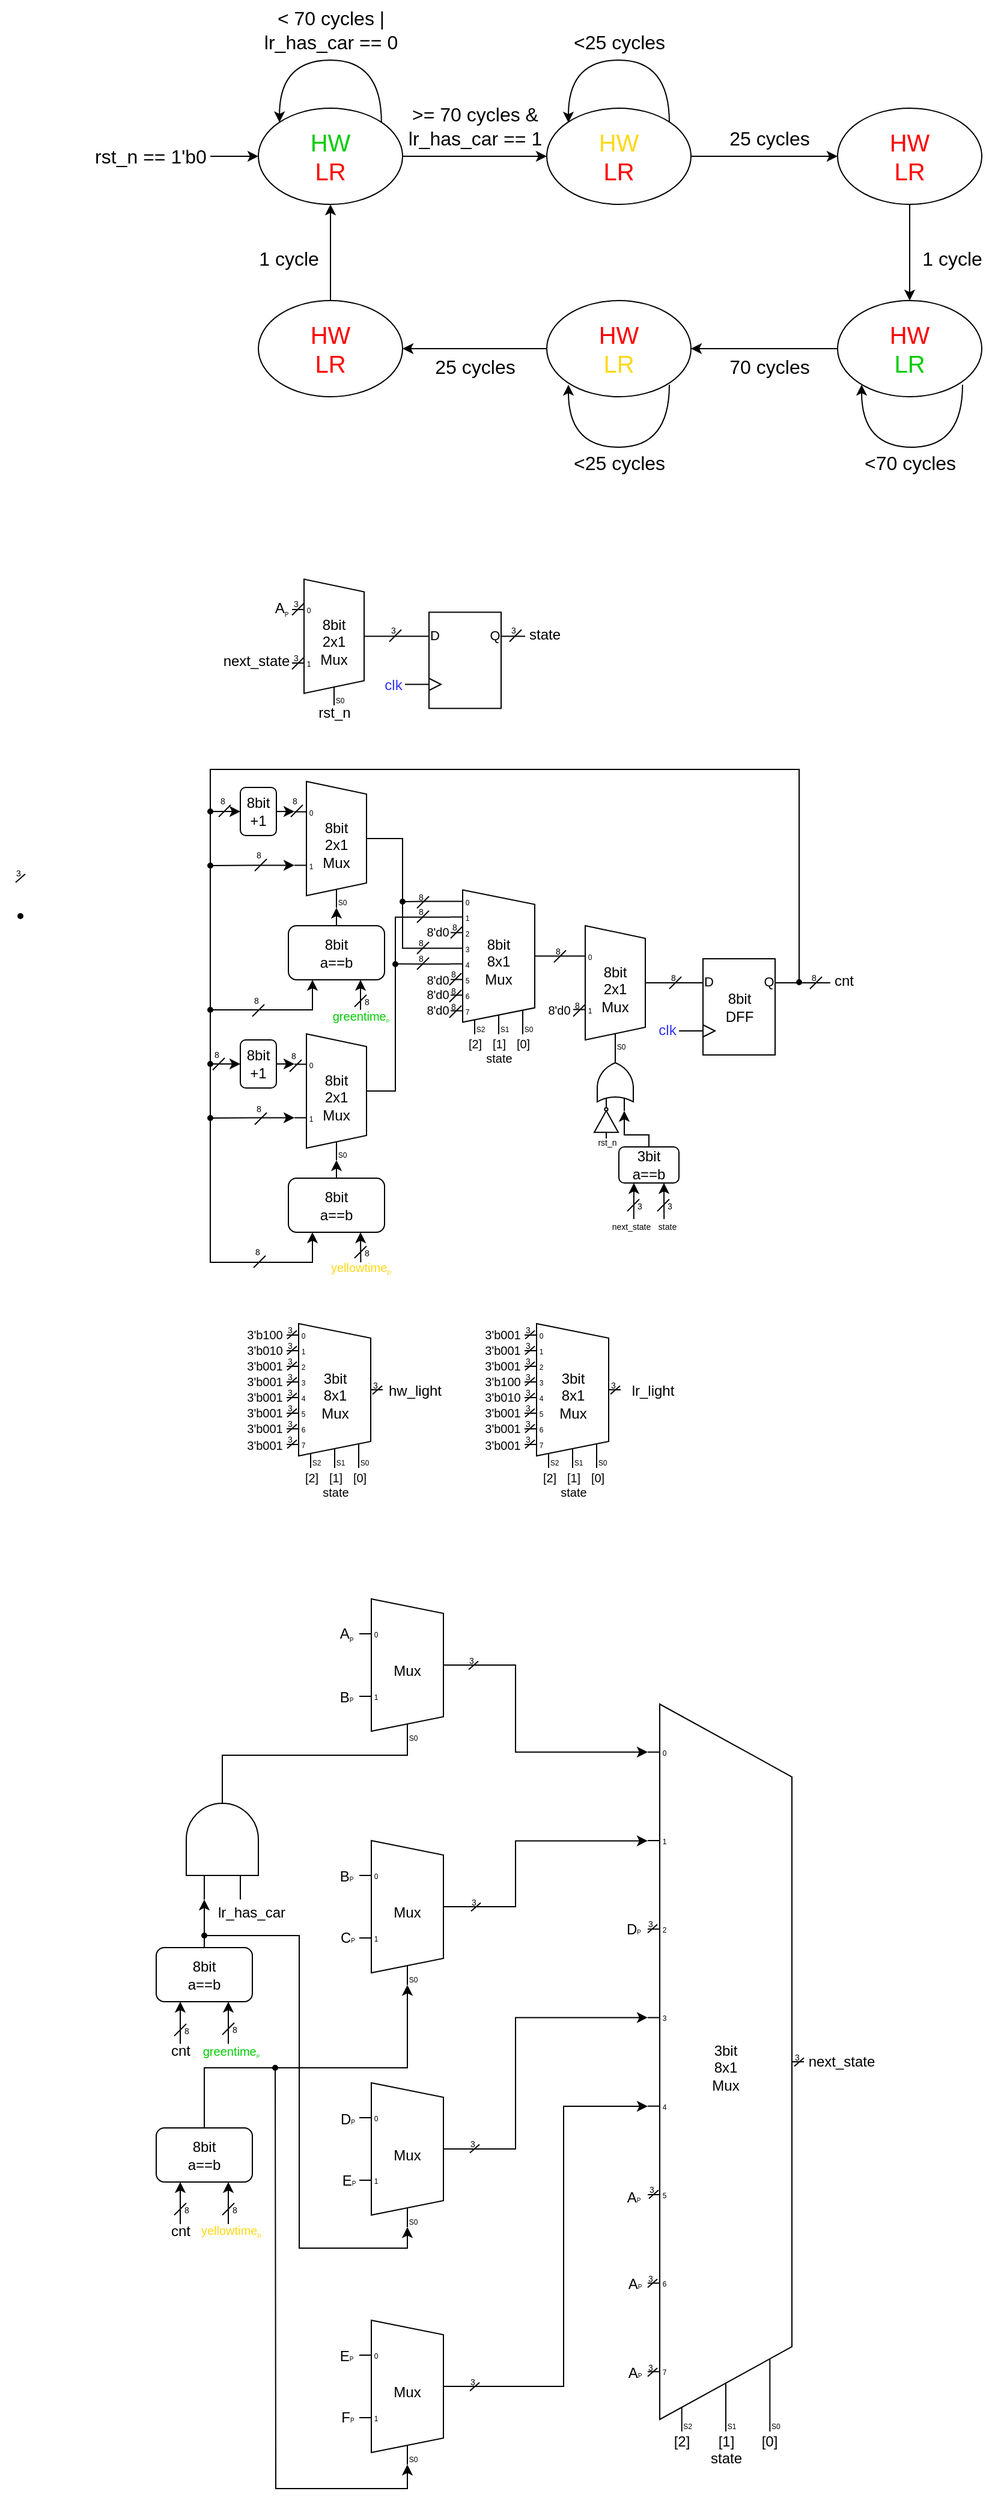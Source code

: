 <mxfile version="24.7.8">
  <diagram name="Page-1" id="868TZs-SnSWM6eIBNUI0">
    <mxGraphModel dx="1526" dy="1029" grid="1" gridSize="10" guides="1" tooltips="1" connect="1" arrows="1" fold="1" page="1" pageScale="1" pageWidth="1169" pageHeight="827" math="0" shadow="0">
      <root>
        <mxCell id="0" />
        <mxCell id="1" parent="0" />
        <mxCell id="KzDIzzD1oaYgctFefPa4-23" value="&lt;font style=&quot;font-size: 16px;&quot;&gt;70 cycles&lt;/font&gt;" style="text;html=1;align=center;verticalAlign=middle;resizable=0;points=[];autosize=1;strokeColor=none;fillColor=none;" parent="1" vertex="1">
          <mxGeometry x="660" y="440" width="90" height="30" as="geometry" />
        </mxCell>
        <mxCell id="KzDIzzD1oaYgctFefPa4-26" value="&lt;font style=&quot;font-size: 16px;&quot;&gt;25 cycles&lt;/font&gt;" style="text;html=1;align=center;verticalAlign=middle;resizable=0;points=[];autosize=1;strokeColor=none;fillColor=none;" parent="1" vertex="1">
          <mxGeometry x="660" y="250" width="90" height="30" as="geometry" />
        </mxCell>
        <mxCell id="KzDIzzD1oaYgctFefPa4-17" style="edgeStyle=orthogonalEdgeStyle;rounded=0;orthogonalLoop=1;jettySize=auto;html=1;exitX=1;exitY=0.5;exitDx=0;exitDy=0;entryX=0;entryY=0.5;entryDx=0;entryDy=0;" parent="1" source="KzDIzzD1oaYgctFefPa4-1" target="KzDIzzD1oaYgctFefPa4-2" edge="1">
          <mxGeometry relative="1" as="geometry" />
        </mxCell>
        <mxCell id="KzDIzzD1oaYgctFefPa4-20" style="edgeStyle=orthogonalEdgeStyle;rounded=0;orthogonalLoop=1;jettySize=auto;html=1;exitX=0;exitY=0.5;exitDx=0;exitDy=0;endArrow=none;endFill=0;startArrow=classic;startFill=1;" parent="1" source="KzDIzzD1oaYgctFefPa4-1" edge="1">
          <mxGeometry relative="1" as="geometry">
            <mxPoint x="240" y="280" as="targetPoint" />
          </mxGeometry>
        </mxCell>
        <mxCell id="KzDIzzD1oaYgctFefPa4-1" value="&lt;font color=&quot;#00cc00&quot; style=&quot;font-size: 20px;&quot;&gt;HW&lt;/font&gt;&lt;div style=&quot;font-size: 20px;&quot;&gt;&lt;font color=&quot;#ff0000&quot; style=&quot;font-size: 20px;&quot;&gt;LR&lt;/font&gt;&lt;/div&gt;" style="ellipse;whiteSpace=wrap;html=1;" parent="1" vertex="1">
          <mxGeometry x="280" y="240" width="120" height="80" as="geometry" />
        </mxCell>
        <mxCell id="KzDIzzD1oaYgctFefPa4-18" style="edgeStyle=orthogonalEdgeStyle;rounded=0;orthogonalLoop=1;jettySize=auto;html=1;exitX=1;exitY=0.5;exitDx=0;exitDy=0;" parent="1" source="KzDIzzD1oaYgctFefPa4-2" target="KzDIzzD1oaYgctFefPa4-3" edge="1">
          <mxGeometry relative="1" as="geometry">
            <mxPoint x="682" y="280" as="sourcePoint" />
          </mxGeometry>
        </mxCell>
        <mxCell id="KzDIzzD1oaYgctFefPa4-2" value="&lt;font color=&quot;#ffd814&quot; style=&quot;font-size: 20px;&quot;&gt;HW&lt;/font&gt;&lt;div style=&quot;font-size: 20px;&quot;&gt;&lt;font color=&quot;#ff0000&quot; style=&quot;font-size: 20px;&quot;&gt;LR&lt;/font&gt;&lt;/div&gt;" style="ellipse;whiteSpace=wrap;html=1;" parent="1" vertex="1">
          <mxGeometry x="520" y="240" width="120" height="80" as="geometry" />
        </mxCell>
        <mxCell id="KzDIzzD1oaYgctFefPa4-19" style="edgeStyle=orthogonalEdgeStyle;rounded=0;orthogonalLoop=1;jettySize=auto;html=1;exitX=0.5;exitY=1;exitDx=0;exitDy=0;entryX=0.5;entryY=0;entryDx=0;entryDy=0;" parent="1" source="KzDIzzD1oaYgctFefPa4-3" target="KzDIzzD1oaYgctFefPa4-4" edge="1">
          <mxGeometry relative="1" as="geometry" />
        </mxCell>
        <mxCell id="KzDIzzD1oaYgctFefPa4-3" value="&lt;font color=&quot;#ff0000&quot; style=&quot;font-size: 20px;&quot;&gt;HW&lt;/font&gt;&lt;div style=&quot;font-size: 20px;&quot;&gt;&lt;font color=&quot;#ff0000&quot; style=&quot;font-size: 20px;&quot;&gt;LR&lt;/font&gt;&lt;/div&gt;" style="ellipse;whiteSpace=wrap;html=1;" parent="1" vertex="1">
          <mxGeometry x="762" y="240" width="120" height="80" as="geometry" />
        </mxCell>
        <mxCell id="KzDIzzD1oaYgctFefPa4-14" style="edgeStyle=orthogonalEdgeStyle;rounded=0;orthogonalLoop=1;jettySize=auto;html=1;exitX=0;exitY=0.5;exitDx=0;exitDy=0;entryX=1;entryY=0.5;entryDx=0;entryDy=0;" parent="1" source="KzDIzzD1oaYgctFefPa4-4" target="KzDIzzD1oaYgctFefPa4-5" edge="1">
          <mxGeometry relative="1" as="geometry">
            <mxPoint x="682" y="440" as="targetPoint" />
          </mxGeometry>
        </mxCell>
        <mxCell id="KzDIzzD1oaYgctFefPa4-4" value="&lt;font color=&quot;#ff0000&quot; style=&quot;font-size: 20px;&quot;&gt;HW&lt;/font&gt;&lt;div style=&quot;font-size: 20px;&quot;&gt;&lt;font color=&quot;#00cc00&quot; style=&quot;font-size: 20px;&quot;&gt;LR&lt;/font&gt;&lt;/div&gt;" style="ellipse;whiteSpace=wrap;html=1;" parent="1" vertex="1">
          <mxGeometry x="762" y="400" width="120" height="80" as="geometry" />
        </mxCell>
        <mxCell id="KzDIzzD1oaYgctFefPa4-15" style="edgeStyle=orthogonalEdgeStyle;rounded=0;orthogonalLoop=1;jettySize=auto;html=1;exitX=0;exitY=0.5;exitDx=0;exitDy=0;entryX=1;entryY=0.5;entryDx=0;entryDy=0;" parent="1" source="KzDIzzD1oaYgctFefPa4-5" target="KzDIzzD1oaYgctFefPa4-6" edge="1">
          <mxGeometry relative="1" as="geometry" />
        </mxCell>
        <mxCell id="KzDIzzD1oaYgctFefPa4-5" value="&lt;font color=&quot;#ff0000&quot; style=&quot;font-size: 20px;&quot;&gt;HW&lt;/font&gt;&lt;div style=&quot;font-size: 20px;&quot;&gt;&lt;font color=&quot;#ffd814&quot; style=&quot;font-size: 20px;&quot;&gt;LR&lt;/font&gt;&lt;/div&gt;" style="ellipse;whiteSpace=wrap;html=1;" parent="1" vertex="1">
          <mxGeometry x="520" y="400" width="120" height="80" as="geometry" />
        </mxCell>
        <mxCell id="KzDIzzD1oaYgctFefPa4-16" style="edgeStyle=orthogonalEdgeStyle;rounded=0;orthogonalLoop=1;jettySize=auto;html=1;exitX=0.5;exitY=0;exitDx=0;exitDy=0;entryX=0.5;entryY=1;entryDx=0;entryDy=0;" parent="1" source="KzDIzzD1oaYgctFefPa4-6" target="KzDIzzD1oaYgctFefPa4-1" edge="1">
          <mxGeometry relative="1" as="geometry" />
        </mxCell>
        <mxCell id="KzDIzzD1oaYgctFefPa4-6" value="&lt;font color=&quot;#ff0000&quot; style=&quot;font-size: 20px;&quot;&gt;HW&lt;/font&gt;&lt;div style=&quot;font-size: 20px;&quot;&gt;&lt;font color=&quot;#ff0000&quot; style=&quot;font-size: 20px;&quot;&gt;LR&lt;/font&gt;&lt;/div&gt;" style="ellipse;whiteSpace=wrap;html=1;" parent="1" vertex="1">
          <mxGeometry x="280" y="400" width="120" height="80" as="geometry" />
        </mxCell>
        <mxCell id="KzDIzzD1oaYgctFefPa4-8" style="edgeStyle=orthogonalEdgeStyle;rounded=0;orthogonalLoop=1;jettySize=auto;html=1;exitX=1;exitY=0;exitDx=0;exitDy=0;entryX=0;entryY=0;entryDx=0;entryDy=0;curved=1;" parent="1" source="KzDIzzD1oaYgctFefPa4-1" target="KzDIzzD1oaYgctFefPa4-1" edge="1">
          <mxGeometry relative="1" as="geometry">
            <Array as="points">
              <mxPoint x="382" y="200" />
              <mxPoint x="298" y="200" />
            </Array>
          </mxGeometry>
        </mxCell>
        <mxCell id="KzDIzzD1oaYgctFefPa4-9" style="edgeStyle=orthogonalEdgeStyle;rounded=0;orthogonalLoop=1;jettySize=auto;html=1;exitX=1;exitY=0;exitDx=0;exitDy=0;entryX=0;entryY=0;entryDx=0;entryDy=0;curved=1;" parent="1" edge="1">
          <mxGeometry relative="1" as="geometry">
            <mxPoint x="622" y="252" as="sourcePoint" />
            <mxPoint x="538" y="252" as="targetPoint" />
            <Array as="points">
              <mxPoint x="622" y="200" />
              <mxPoint x="538" y="200" />
            </Array>
          </mxGeometry>
        </mxCell>
        <mxCell id="KzDIzzD1oaYgctFefPa4-10" style="edgeStyle=orthogonalEdgeStyle;rounded=0;orthogonalLoop=1;jettySize=auto;html=1;exitX=1;exitY=0;exitDx=0;exitDy=0;entryX=0;entryY=0;entryDx=0;entryDy=0;curved=1;horizontal=1;verticalAlign=middle;" parent="1" edge="1">
          <mxGeometry relative="1" as="geometry">
            <mxPoint x="622" y="470" as="sourcePoint" />
            <mxPoint x="538" y="470" as="targetPoint" />
            <Array as="points">
              <mxPoint x="622" y="522" />
              <mxPoint x="538" y="522" />
            </Array>
          </mxGeometry>
        </mxCell>
        <mxCell id="KzDIzzD1oaYgctFefPa4-12" style="edgeStyle=orthogonalEdgeStyle;rounded=0;orthogonalLoop=1;jettySize=auto;html=1;exitX=1;exitY=0;exitDx=0;exitDy=0;entryX=0;entryY=0;entryDx=0;entryDy=0;curved=1;horizontal=1;verticalAlign=middle;" parent="1" edge="1">
          <mxGeometry relative="1" as="geometry">
            <mxPoint x="866" y="470" as="sourcePoint" />
            <mxPoint x="782" y="470" as="targetPoint" />
            <Array as="points">
              <mxPoint x="866" y="522" />
              <mxPoint x="782" y="522" />
            </Array>
          </mxGeometry>
        </mxCell>
        <mxCell id="KzDIzzD1oaYgctFefPa4-13" value="&lt;font style=&quot;font-size: 16px;&quot;&gt;&amp;lt;70 cycles&lt;/font&gt;" style="text;html=1;align=center;verticalAlign=middle;resizable=0;points=[];autosize=1;strokeColor=none;fillColor=none;" parent="1" vertex="1">
          <mxGeometry x="772" y="520" width="100" height="30" as="geometry" />
        </mxCell>
        <mxCell id="KzDIzzD1oaYgctFefPa4-21" value="&lt;font style=&quot;font-size: 16px;&quot;&gt;rst_n == 1&#39;b0&lt;/font&gt;" style="text;html=1;align=center;verticalAlign=middle;resizable=0;points=[];autosize=1;strokeColor=none;fillColor=none;" parent="1" vertex="1">
          <mxGeometry x="130" y="265" width="120" height="30" as="geometry" />
        </mxCell>
        <mxCell id="KzDIzzD1oaYgctFefPa4-22" value="&lt;font style=&quot;font-size: 16px;&quot;&gt;1 cycle&lt;/font&gt;" style="text;html=1;align=center;verticalAlign=middle;resizable=0;points=[];autosize=1;strokeColor=none;fillColor=none;" parent="1" vertex="1">
          <mxGeometry x="822" y="350" width="70" height="30" as="geometry" />
        </mxCell>
        <mxCell id="KzDIzzD1oaYgctFefPa4-24" value="&lt;font style=&quot;font-size: 16px;&quot;&gt;25 cycles&lt;/font&gt;" style="text;html=1;align=center;verticalAlign=middle;resizable=0;points=[];autosize=1;strokeColor=none;fillColor=none;" parent="1" vertex="1">
          <mxGeometry x="415" y="440" width="90" height="30" as="geometry" />
        </mxCell>
        <mxCell id="KzDIzzD1oaYgctFefPa4-25" value="&lt;font style=&quot;font-size: 16px;&quot;&gt;1 cycle&lt;/font&gt;" style="text;html=1;align=center;verticalAlign=middle;resizable=0;points=[];autosize=1;strokeColor=none;fillColor=none;" parent="1" vertex="1">
          <mxGeometry x="270" y="350" width="70" height="30" as="geometry" />
        </mxCell>
        <mxCell id="KzDIzzD1oaYgctFefPa4-27" value="&lt;font style=&quot;font-size: 16px;&quot;&gt;&amp;gt;= 70 cycles &amp;amp;&lt;br&gt;lr_has_car == 1&lt;/font&gt;" style="text;html=1;align=center;verticalAlign=middle;resizable=0;points=[];autosize=1;strokeColor=none;fillColor=none;" parent="1" vertex="1">
          <mxGeometry x="395" y="230" width="130" height="50" as="geometry" />
        </mxCell>
        <mxCell id="KzDIzzD1oaYgctFefPa4-28" value="&lt;font style=&quot;font-size: 16px;&quot;&gt;&amp;lt;25 cycles&lt;/font&gt;" style="text;html=1;align=center;verticalAlign=middle;resizable=0;points=[];autosize=1;strokeColor=none;fillColor=none;" parent="1" vertex="1">
          <mxGeometry x="530" y="520" width="100" height="30" as="geometry" />
        </mxCell>
        <mxCell id="KzDIzzD1oaYgctFefPa4-29" value="&lt;font style=&quot;font-size: 16px;&quot;&gt;&amp;lt;25 cycles&lt;/font&gt;" style="text;html=1;align=center;verticalAlign=middle;resizable=0;points=[];autosize=1;strokeColor=none;fillColor=none;" parent="1" vertex="1">
          <mxGeometry x="530" y="170" width="100" height="30" as="geometry" />
        </mxCell>
        <mxCell id="KzDIzzD1oaYgctFefPa4-30" value="&lt;font style=&quot;font-size: 16px;&quot;&gt;&amp;lt; 70 cycles |&lt;br&gt;lr_has_car == 0&lt;/font&gt;" style="text;html=1;align=center;verticalAlign=middle;resizable=0;points=[];autosize=1;strokeColor=none;fillColor=none;" parent="1" vertex="1">
          <mxGeometry x="275" y="150" width="130" height="50" as="geometry" />
        </mxCell>
        <mxCell id="KzDIzzD1oaYgctFefPa4-99" style="edgeStyle=orthogonalEdgeStyle;rounded=0;orthogonalLoop=1;jettySize=auto;html=1;exitX=0;exitY=0.054;exitDx=0;exitDy=3;exitPerimeter=0;fontFamily=Helvetica;fontSize=12;fontColor=default;startArrow=none;startFill=0;endArrow=none;endFill=0;" parent="1" source="KzDIzzD1oaYgctFefPa4-31" edge="1">
          <mxGeometry relative="1" as="geometry">
            <mxPoint x="400" y="900" as="targetPoint" />
          </mxGeometry>
        </mxCell>
        <mxCell id="KzDIzzD1oaYgctFefPa4-102" style="edgeStyle=orthogonalEdgeStyle;rounded=0;orthogonalLoop=1;jettySize=auto;html=1;exitX=0;exitY=0.488;exitDx=0;exitDy=3;exitPerimeter=0;fontFamily=Helvetica;fontSize=12;fontColor=default;endArrow=none;endFill=0;" parent="1" source="KzDIzzD1oaYgctFefPa4-31" edge="1">
          <mxGeometry relative="1" as="geometry">
            <mxPoint x="394.385" y="951.731" as="targetPoint" />
          </mxGeometry>
        </mxCell>
        <mxCell id="KzDIzzD1oaYgctFefPa4-31" value="&lt;div&gt;8bit&lt;/div&gt;8x1&lt;br&gt;Mux" style="shadow=0;dashed=0;align=center;html=1;strokeWidth=1;shape=mxgraph.electrical.abstract.mux2;whiteSpace=wrap;selectorPins=3;overflow=visible;fillOpacity=100;labelPadding=0;noLabel=0;snapToPoint=0;metaEdit=0;backgroundOutline=0;movableLabel=1;comic=0;enumerate=0;" parent="1" vertex="1">
          <mxGeometry x="440" y="890.3" width="80" height="120" as="geometry" />
        </mxCell>
        <mxCell id="KzDIzzD1oaYgctFefPa4-87" style="edgeStyle=orthogonalEdgeStyle;rounded=0;orthogonalLoop=1;jettySize=auto;html=1;exitX=0.25;exitY=1;exitDx=0;exitDy=0;fontFamily=Helvetica;fontSize=12;fontColor=default;startArrow=classic;startFill=1;endArrow=none;endFill=0;" parent="1" source="KzDIzzD1oaYgctFefPa4-32" edge="1">
          <mxGeometry relative="1" as="geometry">
            <mxPoint x="240" y="990" as="targetPoint" />
            <Array as="points">
              <mxPoint x="325" y="990" />
            </Array>
          </mxGeometry>
        </mxCell>
        <mxCell id="KzDIzzD1oaYgctFefPa4-88" style="edgeStyle=orthogonalEdgeStyle;rounded=0;orthogonalLoop=1;jettySize=auto;html=1;exitX=0.75;exitY=1;exitDx=0;exitDy=0;fontFamily=Helvetica;fontSize=12;fontColor=default;endArrow=none;endFill=0;startArrow=classic;startFill=1;" parent="1" source="KzDIzzD1oaYgctFefPa4-32" edge="1">
          <mxGeometry relative="1" as="geometry">
            <mxPoint x="365" y="990" as="targetPoint" />
          </mxGeometry>
        </mxCell>
        <mxCell id="KzDIzzD1oaYgctFefPa4-32" value="8bit&lt;br&gt;a==b" style="rounded=1;whiteSpace=wrap;html=1;shadow=0;dashed=0;strokeColor=default;strokeWidth=1;align=center;verticalAlign=middle;fontFamily=Helvetica;fontSize=12;fontColor=default;fillColor=default;" parent="1" vertex="1">
          <mxGeometry x="305" y="920" width="80" height="45" as="geometry" />
        </mxCell>
        <mxCell id="KzDIzzD1oaYgctFefPa4-113" style="edgeStyle=orthogonalEdgeStyle;rounded=0;orthogonalLoop=1;jettySize=auto;html=1;exitX=0;exitY=0.636;exitDx=0;exitDy=3;exitPerimeter=0;fontFamily=Helvetica;fontSize=12;fontColor=default;endArrow=none;endFill=0;startArrow=classic;startFill=1;" parent="1" source="KzDIzzD1oaYgctFefPa4-36" edge="1">
          <mxGeometry relative="1" as="geometry">
            <mxPoint x="240" y="869.952" as="targetPoint" />
          </mxGeometry>
        </mxCell>
        <mxCell id="KzDIzzD1oaYgctFefPa4-36" value="8bit&lt;div&gt;2x1&lt;br&gt;Mux&lt;/div&gt;" style="shadow=0;dashed=0;align=center;html=1;strokeWidth=1;shape=mxgraph.electrical.abstract.mux2;whiteSpace=wrap;strokeColor=default;verticalAlign=middle;fontFamily=Helvetica;fontSize=12;fontColor=default;fillColor=default;" parent="1" vertex="1">
          <mxGeometry x="310" y="800" width="70" height="105" as="geometry" />
        </mxCell>
        <mxCell id="KzDIzzD1oaYgctFefPa4-41" style="edgeStyle=orthogonalEdgeStyle;rounded=0;orthogonalLoop=1;jettySize=auto;html=1;exitX=0.5;exitY=0;exitDx=0;exitDy=0;entryX=0.357;entryY=1;entryDx=10;entryDy=0;entryPerimeter=0;fontFamily=Helvetica;fontSize=12;fontColor=default;" parent="1" source="KzDIzzD1oaYgctFefPa4-32" target="KzDIzzD1oaYgctFefPa4-36" edge="1">
          <mxGeometry relative="1" as="geometry" />
        </mxCell>
        <mxCell id="KzDIzzD1oaYgctFefPa4-44" style="edgeStyle=orthogonalEdgeStyle;rounded=0;orthogonalLoop=1;jettySize=auto;html=1;exitX=1;exitY=0.25;exitDx=0;exitDy=0;exitPerimeter=0;fontFamily=Helvetica;fontSize=12;fontColor=default;entryX=0.25;entryY=1;entryDx=0;entryDy=0;" parent="1" source="KzDIzzD1oaYgctFefPa4-54" target="KzDIzzD1oaYgctFefPa4-49" edge="1">
          <mxGeometry relative="1" as="geometry">
            <mxPoint x="260" y="1080" as="targetPoint" />
            <Array as="points">
              <mxPoint x="730" y="790" />
              <mxPoint x="240" y="790" />
              <mxPoint x="240" y="1200" />
              <mxPoint x="325" y="1200" />
            </Array>
          </mxGeometry>
        </mxCell>
        <mxCell id="KzDIzzD1oaYgctFefPa4-95" style="edgeStyle=orthogonalEdgeStyle;rounded=0;orthogonalLoop=1;jettySize=auto;html=1;exitX=0.75;exitY=1;exitDx=0;exitDy=0;fontFamily=Helvetica;fontSize=12;fontColor=default;startArrow=classic;startFill=1;endArrow=none;endFill=0;" parent="1" source="KzDIzzD1oaYgctFefPa4-49" edge="1">
          <mxGeometry relative="1" as="geometry">
            <mxPoint x="365.2" y="1200" as="targetPoint" />
          </mxGeometry>
        </mxCell>
        <mxCell id="KzDIzzD1oaYgctFefPa4-49" value="8bit&lt;br&gt;a==b" style="rounded=1;whiteSpace=wrap;html=1;shadow=0;dashed=0;strokeColor=default;strokeWidth=1;align=center;verticalAlign=middle;fontFamily=Helvetica;fontSize=12;fontColor=default;fillColor=default;" parent="1" vertex="1">
          <mxGeometry x="305" y="1130" width="80" height="45" as="geometry" />
        </mxCell>
        <mxCell id="KzDIzzD1oaYgctFefPa4-112" style="edgeStyle=orthogonalEdgeStyle;rounded=0;orthogonalLoop=1;jettySize=auto;html=1;exitX=0;exitY=0.636;exitDx=0;exitDy=3;exitPerimeter=0;fontFamily=Helvetica;fontSize=12;fontColor=default;startArrow=classic;startFill=1;endArrow=none;endFill=0;" parent="1" source="KzDIzzD1oaYgctFefPa4-50" edge="1">
          <mxGeometry relative="1" as="geometry">
            <mxPoint x="240" y="1079.952" as="targetPoint" />
          </mxGeometry>
        </mxCell>
        <mxCell id="KzDIzzD1oaYgctFefPa4-50" value="8bit&lt;div&gt;2x1&lt;br&gt;Mux&lt;/div&gt;" style="shadow=0;dashed=0;align=center;html=1;strokeWidth=1;shape=mxgraph.electrical.abstract.mux2;whiteSpace=wrap;strokeColor=default;verticalAlign=middle;fontFamily=Helvetica;fontSize=12;fontColor=default;fillColor=default;" parent="1" vertex="1">
          <mxGeometry x="310" y="1010" width="70" height="105" as="geometry" />
        </mxCell>
        <mxCell id="KzDIzzD1oaYgctFefPa4-51" style="edgeStyle=orthogonalEdgeStyle;rounded=0;orthogonalLoop=1;jettySize=auto;html=1;exitX=0.5;exitY=0;exitDx=0;exitDy=0;entryX=0.357;entryY=1;entryDx=10;entryDy=0;entryPerimeter=0;fontFamily=Helvetica;fontSize=12;fontColor=default;" parent="1" source="KzDIzzD1oaYgctFefPa4-49" target="KzDIzzD1oaYgctFefPa4-50" edge="1">
          <mxGeometry relative="1" as="geometry" />
        </mxCell>
        <mxCell id="KzDIzzD1oaYgctFefPa4-81" style="edgeStyle=orthogonalEdgeStyle;rounded=0;orthogonalLoop=1;jettySize=auto;html=1;exitX=1;exitY=0.25;exitDx=0;exitDy=0;exitPerimeter=0;fontFamily=Helvetica;fontSize=12;fontColor=default;endArrow=none;endFill=0;" parent="1" source="KzDIzzD1oaYgctFefPa4-54" edge="1">
          <mxGeometry relative="1" as="geometry">
            <mxPoint x="755.96" y="967.64" as="targetPoint" />
          </mxGeometry>
        </mxCell>
        <mxCell id="KzDIzzD1oaYgctFefPa4-54" value="" style="verticalLabelPosition=bottom;shadow=0;dashed=0;align=center;html=1;verticalAlign=top;shape=stencil(rVXBjoMgEP0aj7uxEG2vu269N9kfQEuVFIEgte3fL4hNiorauokeeAPz3gwzQwCTukQCByBEtcC5CuBPAECDJEEZ1TDQltKCu9AuGaqwRfQf/t7b0ykl4iOlXNg9tZL8jK/kqLrDhJVYEmWtV4ttwtYj3Afhl0bNB5OcM6Z1EM5qx/Jk184RYaovxXgWmqTCCkuLdopvzurerT5BZIEApK9Q7d+g2r5HdVhAtVkYFUw04ssuTDKUnwvJL+w4KlCa2hiUQneRsauoH/2EHg8rTE5c4gk5J0KprbGJpApkqm9geJgr3mDfjflEux4oYdgb9jIXUyLi9SKWuXBF7NanouvsVbnoRRJNdtC4DPj/+ZzpY417qk4P2rl6VfhmegxRUjBLl2Nmuv4xUp1R1zzty7hSvHKbMHJvYEb4Qu7DIu7tC9wjiQVxod+h796oGEyEFrWvVwv8AQ==);strokeColor=default;strokeWidth=1;fontFamily=Helvetica;fontSize=12;fontColor=default;fillColor=default;noLabel=0;movableLabel=0;" parent="1" vertex="1">
          <mxGeometry x="630" y="947.5" width="100" height="80" as="geometry" />
        </mxCell>
        <mxCell id="KzDIzzD1oaYgctFefPa4-109" style="edgeStyle=orthogonalEdgeStyle;rounded=0;orthogonalLoop=1;jettySize=auto;html=1;exitX=0;exitY=0.5;exitDx=0;exitDy=0;fontFamily=Helvetica;fontSize=12;fontColor=default;startArrow=classic;startFill=1;endArrow=none;endFill=0;" parent="1" source="KzDIzzD1oaYgctFefPa4-57" edge="1">
          <mxGeometry relative="1" as="geometry">
            <mxPoint x="240" y="825.19" as="targetPoint" />
          </mxGeometry>
        </mxCell>
        <mxCell id="KzDIzzD1oaYgctFefPa4-57" value="8bit +1" style="rounded=1;whiteSpace=wrap;html=1;shadow=0;dashed=0;strokeColor=default;strokeWidth=1;align=center;verticalAlign=middle;fontFamily=Helvetica;fontSize=12;fontColor=default;fillColor=default;" parent="1" vertex="1">
          <mxGeometry x="265" y="805" width="30" height="40" as="geometry" />
        </mxCell>
        <mxCell id="KzDIzzD1oaYgctFefPa4-111" style="edgeStyle=orthogonalEdgeStyle;rounded=0;orthogonalLoop=1;jettySize=auto;html=1;exitX=0;exitY=0.5;exitDx=0;exitDy=0;fontFamily=Helvetica;fontSize=12;fontColor=default;endArrow=none;endFill=0;startArrow=classic;startFill=1;" parent="1" source="KzDIzzD1oaYgctFefPa4-62" edge="1">
          <mxGeometry relative="1" as="geometry">
            <mxPoint x="240" y="1035.19" as="targetPoint" />
          </mxGeometry>
        </mxCell>
        <mxCell id="KzDIzzD1oaYgctFefPa4-62" value="8bit +1" style="rounded=1;whiteSpace=wrap;html=1;shadow=0;dashed=0;strokeColor=default;strokeWidth=1;align=center;verticalAlign=middle;fontFamily=Helvetica;fontSize=12;fontColor=default;fillColor=default;" parent="1" vertex="1">
          <mxGeometry x="265" y="1015" width="30" height="40" as="geometry" />
        </mxCell>
        <mxCell id="KzDIzzD1oaYgctFefPa4-65" value="cnt" style="text;html=1;align=center;verticalAlign=middle;resizable=0;points=[];autosize=1;strokeColor=none;fillColor=none;fontFamily=Helvetica;fontSize=12;fontColor=default;" parent="1" vertex="1">
          <mxGeometry x="747" y="950.5" width="40" height="30" as="geometry" />
        </mxCell>
        <mxCell id="KzDIzzD1oaYgctFefPa4-66" value="&lt;font color=&quot;#3333ff&quot;&gt;clk&lt;/font&gt;" style="text;html=1;align=center;verticalAlign=middle;resizable=0;points=[];autosize=1;strokeColor=none;fillColor=none;fontFamily=Helvetica;fontSize=12;fontColor=default;" parent="1" vertex="1">
          <mxGeometry x="600" y="992" width="40" height="30" as="geometry" />
        </mxCell>
        <mxCell id="KzDIzzD1oaYgctFefPa4-67" value="8bit&lt;div&gt;2x1&lt;br&gt;Mux&lt;/div&gt;" style="shadow=0;dashed=0;align=center;html=1;strokeWidth=1;shape=mxgraph.electrical.abstract.mux2;whiteSpace=wrap;strokeColor=default;verticalAlign=middle;fontFamily=Helvetica;fontSize=12;fontColor=default;fillColor=default;" parent="1" vertex="1">
          <mxGeometry x="542" y="920" width="70" height="105" as="geometry" />
        </mxCell>
        <mxCell id="KzDIzzD1oaYgctFefPa4-70" style="edgeStyle=orthogonalEdgeStyle;rounded=0;orthogonalLoop=1;jettySize=auto;html=1;exitX=0.25;exitY=1;exitDx=0;exitDy=0;fontFamily=Helvetica;fontSize=12;fontColor=default;startArrow=classic;startFill=1;endArrow=none;endFill=0;" parent="1" source="KzDIzzD1oaYgctFefPa4-69" edge="1">
          <mxGeometry relative="1" as="geometry">
            <mxPoint x="592.4" y="1164" as="targetPoint" />
          </mxGeometry>
        </mxCell>
        <mxCell id="KzDIzzD1oaYgctFefPa4-71" style="edgeStyle=orthogonalEdgeStyle;rounded=0;orthogonalLoop=1;jettySize=auto;html=1;exitX=0.75;exitY=1;exitDx=0;exitDy=0;fontFamily=Helvetica;fontSize=12;fontColor=default;startArrow=classic;startFill=1;endArrow=none;endFill=0;" parent="1" source="KzDIzzD1oaYgctFefPa4-69" edge="1">
          <mxGeometry relative="1" as="geometry">
            <mxPoint x="617.6" y="1164" as="targetPoint" />
          </mxGeometry>
        </mxCell>
        <mxCell id="KzDIzzD1oaYgctFefPa4-69" value="3bit&lt;br&gt;a==b" style="rounded=1;whiteSpace=wrap;html=1;shadow=0;dashed=0;strokeColor=default;strokeWidth=1;align=center;verticalAlign=middle;fontFamily=Helvetica;fontSize=12;fontColor=default;fillColor=default;" parent="1" vertex="1">
          <mxGeometry x="580" y="1104" width="50" height="30" as="geometry" />
        </mxCell>
        <mxCell id="KzDIzzD1oaYgctFefPa4-72" value="&lt;font style=&quot;font-size: 7px;&quot;&gt;next_state&lt;/font&gt;" style="text;html=1;align=center;verticalAlign=middle;resizable=0;points=[];autosize=1;strokeColor=none;fillColor=none;fontFamily=Helvetica;fontSize=12;fontColor=default;" parent="1" vertex="1">
          <mxGeometry x="560" y="1154" width="60" height="30" as="geometry" />
        </mxCell>
        <mxCell id="KzDIzzD1oaYgctFefPa4-74" value="&lt;font style=&quot;font-size: 7px;&quot;&gt;state&lt;/font&gt;" style="text;html=1;align=center;verticalAlign=middle;resizable=0;points=[];autosize=1;strokeColor=none;fillColor=none;fontFamily=Helvetica;fontSize=12;fontColor=default;" parent="1" vertex="1">
          <mxGeometry x="600" y="1154" width="40" height="30" as="geometry" />
        </mxCell>
        <mxCell id="KzDIzzD1oaYgctFefPa4-75" value="" style="verticalLabelPosition=bottom;shadow=0;dashed=0;align=center;html=1;verticalAlign=top;shape=mxgraph.electrical.logic_gates.logic_gate;operation=or;strokeColor=default;strokeWidth=1;fontFamily=Helvetica;fontSize=12;fontColor=default;fillColor=default;rotation=-90;" parent="1" vertex="1">
          <mxGeometry x="552" y="1034" width="50" height="30" as="geometry" />
        </mxCell>
        <mxCell id="KzDIzzD1oaYgctFefPa4-76" style="edgeStyle=orthogonalEdgeStyle;rounded=0;orthogonalLoop=1;jettySize=auto;html=1;exitX=0.5;exitY=0;exitDx=0;exitDy=0;entryX=0;entryY=0.75;entryDx=0;entryDy=0;entryPerimeter=0;fontFamily=Helvetica;fontSize=12;fontColor=default;" parent="1" source="KzDIzzD1oaYgctFefPa4-69" target="KzDIzzD1oaYgctFefPa4-75" edge="1">
          <mxGeometry relative="1" as="geometry">
            <Array as="points">
              <mxPoint x="605" y="1094" />
              <mxPoint x="585" y="1094" />
            </Array>
          </mxGeometry>
        </mxCell>
        <mxCell id="KzDIzzD1oaYgctFefPa4-77" value="" style="verticalLabelPosition=bottom;shadow=0;dashed=0;align=center;html=1;verticalAlign=top;shape=mxgraph.electrical.logic_gates.inverter_2;strokeColor=default;strokeWidth=1;fontFamily=Helvetica;fontSize=12;fontColor=default;fillColor=default;rotation=-90;" parent="1" vertex="1">
          <mxGeometry x="554.5" y="1072" width="30" height="20" as="geometry" />
        </mxCell>
        <mxCell id="KzDIzzD1oaYgctFefPa4-78" value="&lt;font style=&quot;font-size: 7px;&quot;&gt;rst_n&lt;/font&gt;" style="text;html=1;align=center;verticalAlign=middle;resizable=0;points=[];autosize=1;strokeColor=none;fillColor=none;fontFamily=Helvetica;fontSize=12;fontColor=default;" parent="1" vertex="1">
          <mxGeometry x="549.5" y="1084" width="40" height="30" as="geometry" />
        </mxCell>
        <mxCell id="KzDIzzD1oaYgctFefPa4-79" style="edgeStyle=orthogonalEdgeStyle;rounded=0;orthogonalLoop=1;jettySize=auto;html=1;exitX=1;exitY=0.5;exitDx=0;exitDy=-5;exitPerimeter=0;entryX=0;entryY=0.212;entryDx=0;entryDy=3;entryPerimeter=0;fontFamily=Helvetica;fontSize=12;fontColor=default;endArrow=none;endFill=0;" parent="1" source="KzDIzzD1oaYgctFefPa4-31" target="KzDIzzD1oaYgctFefPa4-67" edge="1">
          <mxGeometry relative="1" as="geometry" />
        </mxCell>
        <mxCell id="KzDIzzD1oaYgctFefPa4-80" style="edgeStyle=orthogonalEdgeStyle;rounded=0;orthogonalLoop=1;jettySize=auto;html=1;exitX=1;exitY=0.5;exitDx=0;exitDy=-5;exitPerimeter=0;entryX=0;entryY=0.25;entryDx=0;entryDy=0;entryPerimeter=0;fontFamily=Helvetica;fontSize=12;fontColor=default;endArrow=none;endFill=0;" parent="1" source="KzDIzzD1oaYgctFefPa4-67" target="KzDIzzD1oaYgctFefPa4-54" edge="1">
          <mxGeometry relative="1" as="geometry" />
        </mxCell>
        <mxCell id="KzDIzzD1oaYgctFefPa4-82" value="&lt;font style=&quot;font-size: 10px;&quot;&gt;8&#39;d0&lt;/font&gt;" style="text;html=1;align=center;verticalAlign=middle;resizable=0;points=[];autosize=1;strokeColor=none;fillColor=none;fontFamily=Helvetica;fontSize=12;fontColor=default;" parent="1" vertex="1">
          <mxGeometry x="510" y="974.5" width="40" height="30" as="geometry" />
        </mxCell>
        <mxCell id="KzDIzzD1oaYgctFefPa4-92" value="&lt;font color=&quot;#00cc00&quot; style=&quot;font-size: 10px;&quot;&gt;greentime&lt;/font&gt;&lt;font color=&quot;#00cc00&quot; style=&quot;font-size: 5px;&quot;&gt;&lt;sub&gt;P&lt;/sub&gt;&lt;/font&gt;" style="text;html=1;align=center;verticalAlign=middle;resizable=0;points=[];autosize=1;strokeColor=none;fillColor=none;fontFamily=Helvetica;fontSize=12;fontColor=default;" parent="1" vertex="1">
          <mxGeometry x="330" y="980" width="70" height="30" as="geometry" />
        </mxCell>
        <mxCell id="KzDIzzD1oaYgctFefPa4-93" value="&lt;font color=&quot;#ffd814&quot; style=&quot;&quot;&gt;&lt;span style=&quot;font-size: 10px;&quot;&gt;yellowtime&lt;/span&gt;&lt;sub style=&quot;&quot;&gt;&lt;font style=&quot;font-size: 5px;&quot;&gt;P&lt;/font&gt;&lt;/sub&gt;&lt;/font&gt;" style="text;html=1;align=center;verticalAlign=middle;resizable=0;points=[];autosize=1;strokeColor=none;fillColor=none;fontFamily=Helvetica;fontSize=12;fontColor=default;" parent="1" vertex="1">
          <mxGeometry x="330" y="1190" width="70" height="30" as="geometry" />
        </mxCell>
        <mxCell id="KzDIzzD1oaYgctFefPa4-97" style="edgeStyle=orthogonalEdgeStyle;rounded=0;orthogonalLoop=1;jettySize=auto;html=1;exitX=0;exitY=0.379;exitDx=0;exitDy=3;exitPerimeter=0;entryX=1;entryY=0.5;entryDx=0;entryDy=-5;entryPerimeter=0;fontFamily=Helvetica;fontSize=12;fontColor=default;endArrow=none;endFill=0;" parent="1" source="KzDIzzD1oaYgctFefPa4-31" target="KzDIzzD1oaYgctFefPa4-36" edge="1">
          <mxGeometry relative="1" as="geometry">
            <Array as="points">
              <mxPoint x="400" y="939" />
              <mxPoint x="400" y="848" />
            </Array>
          </mxGeometry>
        </mxCell>
        <mxCell id="KzDIzzD1oaYgctFefPa4-100" style="edgeStyle=orthogonalEdgeStyle;rounded=0;orthogonalLoop=1;jettySize=auto;html=1;exitX=0;exitY=0.163;exitDx=0;exitDy=3;exitPerimeter=0;entryX=1;entryY=0.5;entryDx=0;entryDy=-5;entryPerimeter=0;fontFamily=Helvetica;fontSize=12;fontColor=default;endArrow=none;endFill=0;" parent="1" source="KzDIzzD1oaYgctFefPa4-31" target="KzDIzzD1oaYgctFefPa4-50" edge="1">
          <mxGeometry relative="1" as="geometry">
            <Array as="points">
              <mxPoint x="394" y="913" />
              <mxPoint x="394" y="1058" />
            </Array>
          </mxGeometry>
        </mxCell>
        <mxCell id="KzDIzzD1oaYgctFefPa4-103" value="&lt;font style=&quot;font-size: 10px;&quot;&gt;8&#39;d0&lt;/font&gt;" style="text;html=1;align=center;verticalAlign=middle;resizable=0;points=[];autosize=1;strokeColor=none;fillColor=none;fontFamily=Helvetica;fontSize=12;fontColor=default;" parent="1" vertex="1">
          <mxGeometry x="409" y="910" width="40" height="30" as="geometry" />
        </mxCell>
        <mxCell id="KzDIzzD1oaYgctFefPa4-104" value="&lt;font style=&quot;font-size: 10px;&quot;&gt;8&#39;d0&lt;/font&gt;" style="text;html=1;align=center;verticalAlign=middle;resizable=0;points=[];autosize=1;strokeColor=none;fillColor=none;fontFamily=Helvetica;fontSize=12;fontColor=default;" parent="1" vertex="1">
          <mxGeometry x="409" y="950" width="40" height="30" as="geometry" />
        </mxCell>
        <mxCell id="KzDIzzD1oaYgctFefPa4-105" value="&lt;font style=&quot;font-size: 10px;&quot;&gt;8&#39;d0&lt;/font&gt;" style="text;html=1;align=center;verticalAlign=middle;resizable=0;points=[];autosize=1;strokeColor=none;fillColor=none;fontFamily=Helvetica;fontSize=12;fontColor=default;" parent="1" vertex="1">
          <mxGeometry x="409" y="962" width="40" height="30" as="geometry" />
        </mxCell>
        <mxCell id="KzDIzzD1oaYgctFefPa4-106" value="&lt;font style=&quot;font-size: 10px;&quot;&gt;8&#39;d0&lt;/font&gt;" style="text;html=1;align=center;verticalAlign=middle;resizable=0;points=[];autosize=1;strokeColor=none;fillColor=none;fontFamily=Helvetica;fontSize=12;fontColor=default;" parent="1" vertex="1">
          <mxGeometry x="409" y="974.5" width="40" height="30" as="geometry" />
        </mxCell>
        <mxCell id="KzDIzzD1oaYgctFefPa4-107" style="edgeStyle=orthogonalEdgeStyle;rounded=0;orthogonalLoop=1;jettySize=auto;html=1;exitX=0.5;exitY=1;exitDx=0;exitDy=0;fontFamily=Helvetica;fontSize=12;fontColor=default;" parent="1" source="KzDIzzD1oaYgctFefPa4-57" target="KzDIzzD1oaYgctFefPa4-57" edge="1">
          <mxGeometry relative="1" as="geometry" />
        </mxCell>
        <mxCell id="KzDIzzD1oaYgctFefPa4-108" style="edgeStyle=orthogonalEdgeStyle;rounded=0;orthogonalLoop=1;jettySize=auto;html=1;exitX=1;exitY=0.5;exitDx=0;exitDy=0;entryX=0;entryY=0.212;entryDx=0;entryDy=3;entryPerimeter=0;fontFamily=Helvetica;fontSize=12;fontColor=default;" parent="1" source="KzDIzzD1oaYgctFefPa4-57" target="KzDIzzD1oaYgctFefPa4-36" edge="1">
          <mxGeometry relative="1" as="geometry" />
        </mxCell>
        <mxCell id="KzDIzzD1oaYgctFefPa4-110" style="edgeStyle=orthogonalEdgeStyle;rounded=0;orthogonalLoop=1;jettySize=auto;html=1;exitX=1;exitY=0.5;exitDx=0;exitDy=0;entryX=0;entryY=0.212;entryDx=0;entryDy=3;entryPerimeter=0;fontFamily=Helvetica;fontSize=12;fontColor=default;" parent="1" source="KzDIzzD1oaYgctFefPa4-62" target="KzDIzzD1oaYgctFefPa4-50" edge="1">
          <mxGeometry relative="1" as="geometry" />
        </mxCell>
        <mxCell id="KzDIzzD1oaYgctFefPa4-116" value="" style="endArrow=none;html=1;rounded=0;fontFamily=Helvetica;fontSize=12;fontColor=default;" parent="1" edge="1">
          <mxGeometry width="50" height="50" relative="1" as="geometry">
            <mxPoint x="247" y="829.5" as="sourcePoint" />
            <mxPoint x="257" y="819.5" as="targetPoint" />
          </mxGeometry>
        </mxCell>
        <mxCell id="KzDIzzD1oaYgctFefPa4-117" value="&lt;font style=&quot;font-size: 7px;&quot;&gt;8&lt;/font&gt;" style="text;html=1;align=center;verticalAlign=middle;resizable=0;points=[];autosize=1;strokeColor=none;fillColor=none;fontFamily=Helvetica;fontSize=12;fontColor=default;" parent="1" vertex="1">
          <mxGeometry x="235" y="800" width="30" height="30" as="geometry" />
        </mxCell>
        <mxCell id="KzDIzzD1oaYgctFefPa4-118" value="" style="endArrow=none;html=1;rounded=0;fontFamily=Helvetica;fontSize=12;fontColor=default;" parent="1" edge="1">
          <mxGeometry width="50" height="50" relative="1" as="geometry">
            <mxPoint x="307" y="829.5" as="sourcePoint" />
            <mxPoint x="317" y="819.5" as="targetPoint" />
          </mxGeometry>
        </mxCell>
        <mxCell id="KzDIzzD1oaYgctFefPa4-119" value="&lt;font style=&quot;font-size: 7px;&quot;&gt;8&lt;/font&gt;" style="text;html=1;align=center;verticalAlign=middle;resizable=0;points=[];autosize=1;strokeColor=none;fillColor=none;fontFamily=Helvetica;fontSize=12;fontColor=default;" parent="1" vertex="1">
          <mxGeometry x="295" y="800" width="30" height="30" as="geometry" />
        </mxCell>
        <mxCell id="KzDIzzD1oaYgctFefPa4-121" value="" style="endArrow=none;html=1;rounded=0;fontFamily=Helvetica;fontSize=12;fontColor=default;" parent="1" edge="1">
          <mxGeometry width="50" height="50" relative="1" as="geometry">
            <mxPoint x="277" y="874.5" as="sourcePoint" />
            <mxPoint x="287" y="864.5" as="targetPoint" />
          </mxGeometry>
        </mxCell>
        <mxCell id="KzDIzzD1oaYgctFefPa4-122" value="&lt;font style=&quot;font-size: 7px;&quot;&gt;8&lt;/font&gt;" style="text;html=1;align=center;verticalAlign=middle;resizable=0;points=[];autosize=1;strokeColor=none;fillColor=none;fontFamily=Helvetica;fontSize=12;fontColor=default;" parent="1" vertex="1">
          <mxGeometry x="265" y="845" width="30" height="30" as="geometry" />
        </mxCell>
        <mxCell id="KzDIzzD1oaYgctFefPa4-124" value="" style="group" parent="1" vertex="1" connectable="0">
          <mxGeometry x="263" y="966" width="30" height="30" as="geometry" />
        </mxCell>
        <mxCell id="KzDIzzD1oaYgctFefPa4-125" value="" style="endArrow=none;html=1;rounded=0;fontFamily=Helvetica;fontSize=12;fontColor=default;" parent="KzDIzzD1oaYgctFefPa4-124" edge="1">
          <mxGeometry width="50" height="50" relative="1" as="geometry">
            <mxPoint x="12" y="29.5" as="sourcePoint" />
            <mxPoint x="22" y="19.5" as="targetPoint" />
          </mxGeometry>
        </mxCell>
        <mxCell id="KzDIzzD1oaYgctFefPa4-126" value="&lt;font style=&quot;font-size: 7px;&quot;&gt;8&lt;/font&gt;" style="text;html=1;align=center;verticalAlign=middle;resizable=0;points=[];autosize=1;strokeColor=none;fillColor=none;fontFamily=Helvetica;fontSize=12;fontColor=default;" parent="KzDIzzD1oaYgctFefPa4-124" vertex="1">
          <mxGeometry width="30" height="30" as="geometry" />
        </mxCell>
        <mxCell id="KzDIzzD1oaYgctFefPa4-127" value="" style="group" parent="1" vertex="1" connectable="0">
          <mxGeometry x="230" y="1010.5" width="30" height="30" as="geometry" />
        </mxCell>
        <mxCell id="KzDIzzD1oaYgctFefPa4-128" value="" style="endArrow=none;html=1;rounded=0;fontFamily=Helvetica;fontSize=12;fontColor=default;" parent="KzDIzzD1oaYgctFefPa4-127" edge="1">
          <mxGeometry width="50" height="50" relative="1" as="geometry">
            <mxPoint x="12" y="29.5" as="sourcePoint" />
            <mxPoint x="22" y="19.5" as="targetPoint" />
          </mxGeometry>
        </mxCell>
        <mxCell id="KzDIzzD1oaYgctFefPa4-129" value="&lt;font style=&quot;font-size: 7px;&quot;&gt;8&lt;/font&gt;" style="text;html=1;align=center;verticalAlign=middle;resizable=0;points=[];autosize=1;strokeColor=none;fillColor=none;fontFamily=Helvetica;fontSize=12;fontColor=default;" parent="KzDIzzD1oaYgctFefPa4-127" vertex="1">
          <mxGeometry width="30" height="30" as="geometry" />
        </mxCell>
        <mxCell id="KzDIzzD1oaYgctFefPa4-133" value="" style="group" parent="1" vertex="1" connectable="0">
          <mxGeometry x="294" y="1012" width="30" height="30" as="geometry" />
        </mxCell>
        <mxCell id="KzDIzzD1oaYgctFefPa4-134" value="" style="endArrow=none;html=1;rounded=0;fontFamily=Helvetica;fontSize=12;fontColor=default;" parent="KzDIzzD1oaYgctFefPa4-133" edge="1">
          <mxGeometry width="50" height="50" relative="1" as="geometry">
            <mxPoint x="12" y="29.5" as="sourcePoint" />
            <mxPoint x="22" y="19.5" as="targetPoint" />
          </mxGeometry>
        </mxCell>
        <mxCell id="KzDIzzD1oaYgctFefPa4-135" value="&lt;font style=&quot;font-size: 7px;&quot;&gt;8&lt;/font&gt;" style="text;html=1;align=center;verticalAlign=middle;resizable=0;points=[];autosize=1;strokeColor=none;fillColor=none;fontFamily=Helvetica;fontSize=12;fontColor=default;" parent="KzDIzzD1oaYgctFefPa4-133" vertex="1">
          <mxGeometry width="30" height="30" as="geometry" />
        </mxCell>
        <mxCell id="KzDIzzD1oaYgctFefPa4-136" value="" style="group" parent="1" vertex="1" connectable="0">
          <mxGeometry x="265" y="1056" width="30" height="30" as="geometry" />
        </mxCell>
        <mxCell id="KzDIzzD1oaYgctFefPa4-137" value="" style="endArrow=none;html=1;rounded=0;fontFamily=Helvetica;fontSize=12;fontColor=default;" parent="KzDIzzD1oaYgctFefPa4-136" edge="1">
          <mxGeometry width="50" height="50" relative="1" as="geometry">
            <mxPoint x="12" y="29.5" as="sourcePoint" />
            <mxPoint x="22" y="19.5" as="targetPoint" />
          </mxGeometry>
        </mxCell>
        <mxCell id="KzDIzzD1oaYgctFefPa4-138" value="&lt;font style=&quot;font-size: 7px;&quot;&gt;8&lt;/font&gt;" style="text;html=1;align=center;verticalAlign=middle;resizable=0;points=[];autosize=1;strokeColor=none;fillColor=none;fontFamily=Helvetica;fontSize=12;fontColor=default;" parent="KzDIzzD1oaYgctFefPa4-136" vertex="1">
          <mxGeometry width="30" height="30" as="geometry" />
        </mxCell>
        <mxCell id="KzDIzzD1oaYgctFefPa4-139" value="" style="group" parent="1" vertex="1" connectable="0">
          <mxGeometry x="264" y="1175" width="30" height="30" as="geometry" />
        </mxCell>
        <mxCell id="KzDIzzD1oaYgctFefPa4-140" value="" style="endArrow=none;html=1;rounded=0;fontFamily=Helvetica;fontSize=12;fontColor=default;" parent="KzDIzzD1oaYgctFefPa4-139" edge="1">
          <mxGeometry width="50" height="50" relative="1" as="geometry">
            <mxPoint x="12" y="29.5" as="sourcePoint" />
            <mxPoint x="22" y="19.5" as="targetPoint" />
          </mxGeometry>
        </mxCell>
        <mxCell id="KzDIzzD1oaYgctFefPa4-141" value="&lt;font style=&quot;font-size: 7px;&quot;&gt;8&lt;/font&gt;" style="text;html=1;align=center;verticalAlign=middle;resizable=0;points=[];autosize=1;strokeColor=none;fillColor=none;fontFamily=Helvetica;fontSize=12;fontColor=default;" parent="KzDIzzD1oaYgctFefPa4-139" vertex="1">
          <mxGeometry width="30" height="30" as="geometry" />
        </mxCell>
        <mxCell id="KzDIzzD1oaYgctFefPa4-173" value="" style="group" parent="1" vertex="1" connectable="0">
          <mxGeometry x="348" y="958" width="40" height="34" as="geometry" />
        </mxCell>
        <mxCell id="KzDIzzD1oaYgctFefPa4-174" value="" style="endArrow=none;html=1;rounded=0;fontFamily=Helvetica;fontSize=12;fontColor=default;" parent="KzDIzzD1oaYgctFefPa4-173" edge="1">
          <mxGeometry width="50" height="50" relative="1" as="geometry">
            <mxPoint x="12" y="29.5" as="sourcePoint" />
            <mxPoint x="22" y="19.5" as="targetPoint" />
          </mxGeometry>
        </mxCell>
        <mxCell id="KzDIzzD1oaYgctFefPa4-177" value="&lt;span style=&quot;font-size: 7px;&quot;&gt;8&lt;/span&gt;" style="text;html=1;align=center;verticalAlign=middle;resizable=0;points=[];autosize=1;strokeColor=none;fillColor=none;fontFamily=Helvetica;fontSize=12;fontColor=default;" parent="KzDIzzD1oaYgctFefPa4-173" vertex="1">
          <mxGeometry x="7" y="9" width="30" height="30" as="geometry" />
        </mxCell>
        <mxCell id="KzDIzzD1oaYgctFefPa4-178" value="" style="group" parent="1" vertex="1" connectable="0">
          <mxGeometry x="400" y="880" width="30" height="30" as="geometry" />
        </mxCell>
        <mxCell id="KzDIzzD1oaYgctFefPa4-179" value="" style="endArrow=none;html=1;rounded=0;fontFamily=Helvetica;fontSize=12;fontColor=default;" parent="KzDIzzD1oaYgctFefPa4-178" edge="1">
          <mxGeometry width="50" height="50" relative="1" as="geometry">
            <mxPoint x="12" y="25.5" as="sourcePoint" />
            <mxPoint x="22" y="15.5" as="targetPoint" />
          </mxGeometry>
        </mxCell>
        <mxCell id="KzDIzzD1oaYgctFefPa4-180" value="&lt;font style=&quot;font-size: 7px;&quot;&gt;8&lt;/font&gt;" style="text;html=1;align=center;verticalAlign=middle;resizable=1;points=[];autosize=1;strokeColor=none;fillColor=none;fontFamily=Helvetica;fontSize=12;fontColor=default;movable=1;rotatable=1;deletable=1;editable=1;locked=0;connectable=1;" parent="KzDIzzD1oaYgctFefPa4-178" vertex="1">
          <mxGeometry width="30" height="30" as="geometry" />
        </mxCell>
        <mxCell id="KzDIzzD1oaYgctFefPa4-181" value="" style="group" parent="1" vertex="1" connectable="0">
          <mxGeometry x="400" y="892" width="30" height="30" as="geometry" />
        </mxCell>
        <mxCell id="KzDIzzD1oaYgctFefPa4-182" value="" style="endArrow=none;html=1;rounded=0;fontFamily=Helvetica;fontSize=12;fontColor=default;" parent="KzDIzzD1oaYgctFefPa4-181" edge="1">
          <mxGeometry width="50" height="50" relative="1" as="geometry">
            <mxPoint x="12" y="25.5" as="sourcePoint" />
            <mxPoint x="22" y="15.5" as="targetPoint" />
          </mxGeometry>
        </mxCell>
        <mxCell id="KzDIzzD1oaYgctFefPa4-183" value="&lt;font style=&quot;font-size: 7px;&quot;&gt;8&lt;/font&gt;" style="text;html=1;align=center;verticalAlign=middle;resizable=1;points=[];autosize=1;strokeColor=none;fillColor=none;fontFamily=Helvetica;fontSize=12;fontColor=default;movable=1;rotatable=1;deletable=1;editable=1;locked=0;connectable=1;" parent="KzDIzzD1oaYgctFefPa4-181" vertex="1">
          <mxGeometry width="30" height="30" as="geometry" />
        </mxCell>
        <mxCell id="KzDIzzD1oaYgctFefPa4-184" value="" style="group" parent="1" vertex="1" connectable="0">
          <mxGeometry x="400" y="918" width="30" height="30" as="geometry" />
        </mxCell>
        <mxCell id="KzDIzzD1oaYgctFefPa4-185" value="" style="endArrow=none;html=1;rounded=0;fontFamily=Helvetica;fontSize=12;fontColor=default;" parent="KzDIzzD1oaYgctFefPa4-184" edge="1">
          <mxGeometry width="50" height="50" relative="1" as="geometry">
            <mxPoint x="12" y="25.5" as="sourcePoint" />
            <mxPoint x="22" y="15.5" as="targetPoint" />
          </mxGeometry>
        </mxCell>
        <mxCell id="KzDIzzD1oaYgctFefPa4-186" value="&lt;font style=&quot;font-size: 7px;&quot;&gt;8&lt;/font&gt;" style="text;html=1;align=center;verticalAlign=middle;resizable=1;points=[];autosize=1;strokeColor=none;fillColor=none;fontFamily=Helvetica;fontSize=12;fontColor=default;movable=1;rotatable=1;deletable=1;editable=1;locked=0;connectable=1;" parent="KzDIzzD1oaYgctFefPa4-184" vertex="1">
          <mxGeometry width="30" height="30" as="geometry" />
        </mxCell>
        <mxCell id="KzDIzzD1oaYgctFefPa4-187" value="" style="group" parent="1" vertex="1" connectable="0">
          <mxGeometry x="400" y="931" width="30" height="30" as="geometry" />
        </mxCell>
        <mxCell id="KzDIzzD1oaYgctFefPa4-188" value="" style="endArrow=none;html=1;rounded=0;fontFamily=Helvetica;fontSize=12;fontColor=default;" parent="KzDIzzD1oaYgctFefPa4-187" edge="1">
          <mxGeometry width="50" height="50" relative="1" as="geometry">
            <mxPoint x="12" y="25.5" as="sourcePoint" />
            <mxPoint x="22" y="15.5" as="targetPoint" />
          </mxGeometry>
        </mxCell>
        <mxCell id="KzDIzzD1oaYgctFefPa4-189" value="&lt;font style=&quot;font-size: 7px;&quot;&gt;8&lt;/font&gt;" style="text;html=1;align=center;verticalAlign=middle;resizable=1;points=[];autosize=1;strokeColor=none;fillColor=none;fontFamily=Helvetica;fontSize=12;fontColor=default;movable=1;rotatable=1;deletable=1;editable=1;locked=0;connectable=1;" parent="KzDIzzD1oaYgctFefPa4-187" vertex="1">
          <mxGeometry width="30" height="30" as="geometry" />
        </mxCell>
        <mxCell id="KzDIzzD1oaYgctFefPa4-190" value="" style="group" parent="1" vertex="1" connectable="0">
          <mxGeometry x="727" y="947" width="30" height="30" as="geometry" />
        </mxCell>
        <mxCell id="KzDIzzD1oaYgctFefPa4-191" value="" style="endArrow=none;html=1;rounded=0;fontFamily=Helvetica;fontSize=12;fontColor=default;" parent="KzDIzzD1oaYgctFefPa4-190" edge="1">
          <mxGeometry width="50" height="50" relative="1" as="geometry">
            <mxPoint x="12" y="25.5" as="sourcePoint" />
            <mxPoint x="22" y="15.5" as="targetPoint" />
          </mxGeometry>
        </mxCell>
        <mxCell id="KzDIzzD1oaYgctFefPa4-192" value="&lt;font style=&quot;font-size: 7px;&quot;&gt;8&lt;/font&gt;" style="text;html=1;align=center;verticalAlign=middle;resizable=1;points=[];autosize=1;strokeColor=none;fillColor=none;fontFamily=Helvetica;fontSize=12;fontColor=default;movable=1;rotatable=1;deletable=1;editable=1;locked=0;connectable=1;" parent="KzDIzzD1oaYgctFefPa4-190" vertex="1">
          <mxGeometry width="30" height="30" as="geometry" />
        </mxCell>
        <mxCell id="KzDIzzD1oaYgctFefPa4-193" value="8bit&lt;br&gt;DFF" style="text;html=1;align=center;verticalAlign=middle;resizable=0;points=[];autosize=1;strokeColor=none;fillColor=none;fontFamily=Helvetica;fontSize=12;fontColor=default;" parent="1" vertex="1">
          <mxGeometry x="655" y="967.5" width="50" height="40" as="geometry" />
        </mxCell>
        <mxCell id="KzDIzzD1oaYgctFefPa4-194" value="" style="group" parent="1" vertex="1" connectable="0">
          <mxGeometry x="348" y="1167" width="40" height="34" as="geometry" />
        </mxCell>
        <mxCell id="KzDIzzD1oaYgctFefPa4-195" value="" style="endArrow=none;html=1;rounded=0;fontFamily=Helvetica;fontSize=12;fontColor=default;" parent="KzDIzzD1oaYgctFefPa4-194" edge="1">
          <mxGeometry width="50" height="50" relative="1" as="geometry">
            <mxPoint x="12" y="29.5" as="sourcePoint" />
            <mxPoint x="22" y="19.5" as="targetPoint" />
          </mxGeometry>
        </mxCell>
        <mxCell id="KzDIzzD1oaYgctFefPa4-196" value="&lt;span style=&quot;font-size: 7px;&quot;&gt;8&lt;/span&gt;" style="text;html=1;align=center;verticalAlign=middle;resizable=0;points=[];autosize=1;strokeColor=none;fillColor=none;fontFamily=Helvetica;fontSize=12;fontColor=default;" parent="KzDIzzD1oaYgctFefPa4-194" vertex="1">
          <mxGeometry x="7" y="9" width="30" height="30" as="geometry" />
        </mxCell>
        <mxCell id="KzDIzzD1oaYgctFefPa4-197" value="" style="group" parent="1" vertex="1" connectable="0">
          <mxGeometry x="428" y="905" width="30" height="30" as="geometry" />
        </mxCell>
        <mxCell id="KzDIzzD1oaYgctFefPa4-198" value="" style="endArrow=none;html=1;rounded=0;fontFamily=Helvetica;fontSize=12;fontColor=default;" parent="KzDIzzD1oaYgctFefPa4-197" edge="1">
          <mxGeometry width="50" height="50" relative="1" as="geometry">
            <mxPoint x="12" y="25.5" as="sourcePoint" />
            <mxPoint x="22" y="15.5" as="targetPoint" />
          </mxGeometry>
        </mxCell>
        <mxCell id="KzDIzzD1oaYgctFefPa4-199" value="&lt;font style=&quot;font-size: 7px;&quot;&gt;8&lt;/font&gt;" style="text;html=1;align=center;verticalAlign=middle;resizable=1;points=[];autosize=1;strokeColor=none;fillColor=none;fontFamily=Helvetica;fontSize=12;fontColor=default;movable=1;rotatable=1;deletable=1;editable=1;locked=0;connectable=1;" parent="KzDIzzD1oaYgctFefPa4-197" vertex="1">
          <mxGeometry width="30" height="30" as="geometry" />
        </mxCell>
        <mxCell id="KzDIzzD1oaYgctFefPa4-200" value="" style="group" parent="1" vertex="1" connectable="0">
          <mxGeometry x="427" y="944" width="30" height="40" as="geometry" />
        </mxCell>
        <mxCell id="KzDIzzD1oaYgctFefPa4-201" value="" style="endArrow=none;html=1;rounded=0;fontFamily=Helvetica;fontSize=12;fontColor=default;" parent="KzDIzzD1oaYgctFefPa4-200" edge="1">
          <mxGeometry width="50" height="50" relative="1" as="geometry">
            <mxPoint x="12" y="25.5" as="sourcePoint" />
            <mxPoint x="22" y="15.5" as="targetPoint" />
          </mxGeometry>
        </mxCell>
        <mxCell id="KzDIzzD1oaYgctFefPa4-202" value="&lt;font style=&quot;font-size: 7px;&quot;&gt;8&lt;/font&gt;" style="text;html=1;align=center;verticalAlign=middle;resizable=1;points=[];autosize=1;strokeColor=none;fillColor=none;fontFamily=Helvetica;fontSize=12;fontColor=default;movable=1;rotatable=1;deletable=1;editable=1;locked=0;connectable=1;" parent="KzDIzzD1oaYgctFefPa4-200" vertex="1">
          <mxGeometry width="30" height="30" as="geometry" />
        </mxCell>
        <mxCell id="KzDIzzD1oaYgctFefPa4-206" value="" style="group" parent="KzDIzzD1oaYgctFefPa4-200" vertex="1" connectable="0">
          <mxGeometry y="14" width="30" height="30" as="geometry" />
        </mxCell>
        <mxCell id="KzDIzzD1oaYgctFefPa4-207" value="" style="endArrow=none;html=1;rounded=0;fontFamily=Helvetica;fontSize=12;fontColor=default;" parent="KzDIzzD1oaYgctFefPa4-206" edge="1">
          <mxGeometry width="50" height="50" relative="1" as="geometry">
            <mxPoint x="12" y="25.5" as="sourcePoint" />
            <mxPoint x="22" y="15.5" as="targetPoint" />
          </mxGeometry>
        </mxCell>
        <mxCell id="KzDIzzD1oaYgctFefPa4-208" value="&lt;font style=&quot;font-size: 7px;&quot;&gt;8&lt;/font&gt;" style="text;html=1;align=center;verticalAlign=middle;resizable=1;points=[];autosize=1;strokeColor=none;fillColor=none;fontFamily=Helvetica;fontSize=12;fontColor=default;movable=1;rotatable=1;deletable=1;editable=1;locked=0;connectable=1;" parent="KzDIzzD1oaYgctFefPa4-206" vertex="1">
          <mxGeometry width="30" height="30" as="geometry" />
        </mxCell>
        <mxCell id="KzDIzzD1oaYgctFefPa4-209" value="" style="group" parent="1" vertex="1" connectable="0">
          <mxGeometry x="427" y="971" width="30" height="30" as="geometry" />
        </mxCell>
        <mxCell id="KzDIzzD1oaYgctFefPa4-210" value="" style="endArrow=none;html=1;rounded=0;fontFamily=Helvetica;fontSize=12;fontColor=default;" parent="KzDIzzD1oaYgctFefPa4-209" edge="1">
          <mxGeometry width="50" height="50" relative="1" as="geometry">
            <mxPoint x="12" y="25.5" as="sourcePoint" />
            <mxPoint x="22" y="15.5" as="targetPoint" />
          </mxGeometry>
        </mxCell>
        <mxCell id="KzDIzzD1oaYgctFefPa4-211" value="&lt;font style=&quot;font-size: 7px;&quot;&gt;8&lt;/font&gt;" style="text;html=1;align=center;verticalAlign=middle;resizable=1;points=[];autosize=1;strokeColor=none;fillColor=none;fontFamily=Helvetica;fontSize=12;fontColor=default;movable=1;rotatable=1;deletable=1;editable=1;locked=0;connectable=1;" parent="KzDIzzD1oaYgctFefPa4-209" vertex="1">
          <mxGeometry width="30" height="30" as="geometry" />
        </mxCell>
        <mxCell id="KzDIzzD1oaYgctFefPa4-212" value="" style="group" parent="1" vertex="1" connectable="0">
          <mxGeometry x="514" y="925" width="30" height="30" as="geometry" />
        </mxCell>
        <mxCell id="KzDIzzD1oaYgctFefPa4-213" value="" style="endArrow=none;html=1;rounded=0;fontFamily=Helvetica;fontSize=12;fontColor=default;" parent="KzDIzzD1oaYgctFefPa4-212" edge="1">
          <mxGeometry width="50" height="50" relative="1" as="geometry">
            <mxPoint x="12" y="25.5" as="sourcePoint" />
            <mxPoint x="22" y="15.5" as="targetPoint" />
          </mxGeometry>
        </mxCell>
        <mxCell id="KzDIzzD1oaYgctFefPa4-214" value="&lt;font style=&quot;font-size: 7px;&quot;&gt;8&lt;/font&gt;" style="text;html=1;align=center;verticalAlign=middle;resizable=1;points=[];autosize=1;strokeColor=none;fillColor=none;fontFamily=Helvetica;fontSize=12;fontColor=default;movable=1;rotatable=1;deletable=1;editable=1;locked=0;connectable=1;" parent="KzDIzzD1oaYgctFefPa4-212" vertex="1">
          <mxGeometry width="30" height="30" as="geometry" />
        </mxCell>
        <mxCell id="KzDIzzD1oaYgctFefPa4-215" value="" style="group" parent="1" vertex="1" connectable="0">
          <mxGeometry x="530" y="970" width="30" height="30" as="geometry" />
        </mxCell>
        <mxCell id="KzDIzzD1oaYgctFefPa4-216" value="" style="endArrow=none;html=1;rounded=0;fontFamily=Helvetica;fontSize=12;fontColor=default;" parent="KzDIzzD1oaYgctFefPa4-215" edge="1">
          <mxGeometry width="50" height="50" relative="1" as="geometry">
            <mxPoint x="12" y="25.5" as="sourcePoint" />
            <mxPoint x="22" y="15.5" as="targetPoint" />
          </mxGeometry>
        </mxCell>
        <mxCell id="KzDIzzD1oaYgctFefPa4-217" value="&lt;font style=&quot;font-size: 7px;&quot;&gt;8&lt;/font&gt;" style="text;html=1;align=center;verticalAlign=middle;resizable=1;points=[];autosize=1;strokeColor=none;fillColor=none;fontFamily=Helvetica;fontSize=12;fontColor=default;movable=1;rotatable=1;deletable=1;editable=1;locked=0;connectable=1;" parent="KzDIzzD1oaYgctFefPa4-215" vertex="1">
          <mxGeometry width="30" height="30" as="geometry" />
        </mxCell>
        <mxCell id="KzDIzzD1oaYgctFefPa4-218" value="" style="group" parent="1" vertex="1" connectable="0">
          <mxGeometry x="610" y="947" width="30" height="30" as="geometry" />
        </mxCell>
        <mxCell id="KzDIzzD1oaYgctFefPa4-219" value="" style="endArrow=none;html=1;rounded=0;fontFamily=Helvetica;fontSize=12;fontColor=default;" parent="KzDIzzD1oaYgctFefPa4-218" edge="1">
          <mxGeometry width="50" height="50" relative="1" as="geometry">
            <mxPoint x="12" y="25.5" as="sourcePoint" />
            <mxPoint x="22" y="15.5" as="targetPoint" />
          </mxGeometry>
        </mxCell>
        <mxCell id="KzDIzzD1oaYgctFefPa4-220" value="&lt;font style=&quot;font-size: 7px;&quot;&gt;8&lt;/font&gt;" style="text;html=1;align=center;verticalAlign=middle;resizable=1;points=[];autosize=1;strokeColor=none;fillColor=none;fontFamily=Helvetica;fontSize=12;fontColor=default;movable=1;rotatable=1;deletable=1;editable=1;locked=0;connectable=1;" parent="KzDIzzD1oaYgctFefPa4-218" vertex="1">
          <mxGeometry width="30" height="30" as="geometry" />
        </mxCell>
        <mxCell id="KzDIzzD1oaYgctFefPa4-224" value="" style="group" parent="1" vertex="1" connectable="0">
          <mxGeometry x="575" y="1128" width="40" height="39" as="geometry" />
        </mxCell>
        <mxCell id="KzDIzzD1oaYgctFefPa4-225" value="" style="endArrow=none;html=1;rounded=0;fontFamily=Helvetica;fontSize=12;fontColor=default;" parent="KzDIzzD1oaYgctFefPa4-224" edge="1">
          <mxGeometry width="50" height="50" relative="1" as="geometry">
            <mxPoint x="12" y="29.5" as="sourcePoint" />
            <mxPoint x="22" y="19.5" as="targetPoint" />
          </mxGeometry>
        </mxCell>
        <mxCell id="KzDIzzD1oaYgctFefPa4-226" value="&lt;span style=&quot;font-size: 7px;&quot;&gt;3&lt;/span&gt;" style="text;html=1;align=center;verticalAlign=middle;resizable=0;points=[];autosize=1;strokeColor=none;fillColor=none;fontFamily=Helvetica;fontSize=12;fontColor=default;" parent="KzDIzzD1oaYgctFefPa4-224" vertex="1">
          <mxGeometry x="7" y="9" width="30" height="30" as="geometry" />
        </mxCell>
        <mxCell id="KzDIzzD1oaYgctFefPa4-230" value="" style="group" parent="1" vertex="1" connectable="0">
          <mxGeometry x="600" y="1128" width="40" height="39" as="geometry" />
        </mxCell>
        <mxCell id="KzDIzzD1oaYgctFefPa4-231" value="" style="endArrow=none;html=1;rounded=0;fontFamily=Helvetica;fontSize=12;fontColor=default;" parent="KzDIzzD1oaYgctFefPa4-230" edge="1">
          <mxGeometry width="50" height="50" relative="1" as="geometry">
            <mxPoint x="12" y="29.5" as="sourcePoint" />
            <mxPoint x="22" y="19.5" as="targetPoint" />
          </mxGeometry>
        </mxCell>
        <mxCell id="KzDIzzD1oaYgctFefPa4-232" value="&lt;span style=&quot;font-size: 7px;&quot;&gt;3&lt;/span&gt;" style="text;html=1;align=center;verticalAlign=middle;resizable=0;points=[];autosize=1;strokeColor=none;fillColor=none;fontFamily=Helvetica;fontSize=12;fontColor=default;" parent="KzDIzzD1oaYgctFefPa4-230" vertex="1">
          <mxGeometry x="7" y="9" width="30" height="30" as="geometry" />
        </mxCell>
        <mxCell id="KzDIzzD1oaYgctFefPa4-233" value="" style="ellipse;whiteSpace=wrap;html=1;aspect=fixed;shadow=0;dashed=0;strokeColor=default;strokeWidth=1;align=center;verticalAlign=top;fontFamily=Helvetica;fontSize=12;fontColor=default;fillColor=#000000;" parent="1" vertex="1">
          <mxGeometry x="80" y="910" width="4" height="4" as="geometry" />
        </mxCell>
        <mxCell id="KzDIzzD1oaYgctFefPa4-235" value="" style="ellipse;whiteSpace=wrap;html=1;aspect=fixed;shadow=0;dashed=0;strokeColor=default;strokeWidth=1;align=center;verticalAlign=top;fontFamily=Helvetica;fontSize=12;fontColor=default;fillColor=#000000;" parent="1" vertex="1">
          <mxGeometry x="238" y="868" width="4" height="4" as="geometry" />
        </mxCell>
        <mxCell id="KzDIzzD1oaYgctFefPa4-236" value="" style="ellipse;whiteSpace=wrap;html=1;aspect=fixed;shadow=0;dashed=0;strokeColor=default;strokeWidth=1;align=center;verticalAlign=top;fontFamily=Helvetica;fontSize=12;fontColor=default;fillColor=#000000;" parent="1" vertex="1">
          <mxGeometry x="238" y="988" width="4" height="4" as="geometry" />
        </mxCell>
        <mxCell id="KzDIzzD1oaYgctFefPa4-237" value="" style="ellipse;whiteSpace=wrap;html=1;aspect=fixed;shadow=0;dashed=0;strokeColor=default;strokeWidth=1;align=center;verticalAlign=top;fontFamily=Helvetica;fontSize=12;fontColor=default;fillColor=#000000;" parent="1" vertex="1">
          <mxGeometry x="238" y="823" width="4" height="4" as="geometry" />
        </mxCell>
        <mxCell id="KzDIzzD1oaYgctFefPa4-238" value="" style="ellipse;whiteSpace=wrap;html=1;aspect=fixed;shadow=0;dashed=0;strokeColor=default;strokeWidth=1;align=center;verticalAlign=top;fontFamily=Helvetica;fontSize=12;fontColor=default;fillColor=#000000;" parent="1" vertex="1">
          <mxGeometry x="238" y="1033" width="4" height="4" as="geometry" />
        </mxCell>
        <mxCell id="KzDIzzD1oaYgctFefPa4-239" value="" style="ellipse;whiteSpace=wrap;html=1;aspect=fixed;shadow=0;dashed=0;strokeColor=default;strokeWidth=1;align=center;verticalAlign=top;fontFamily=Helvetica;fontSize=12;fontColor=default;fillColor=#000000;" parent="1" vertex="1">
          <mxGeometry x="238" y="1078" width="4" height="4" as="geometry" />
        </mxCell>
        <mxCell id="KzDIzzD1oaYgctFefPa4-240" value="" style="ellipse;whiteSpace=wrap;html=1;aspect=fixed;shadow=0;dashed=0;strokeColor=default;strokeWidth=1;align=center;verticalAlign=top;fontFamily=Helvetica;fontSize=12;fontColor=default;fillColor=#000000;" parent="1" vertex="1">
          <mxGeometry x="392" y="950" width="4" height="4" as="geometry" />
        </mxCell>
        <mxCell id="KzDIzzD1oaYgctFefPa4-241" value="" style="ellipse;whiteSpace=wrap;html=1;aspect=fixed;shadow=0;dashed=0;strokeColor=default;strokeWidth=1;align=center;verticalAlign=top;fontFamily=Helvetica;fontSize=12;fontColor=default;fillColor=#000000;" parent="1" vertex="1">
          <mxGeometry x="398" y="898" width="4" height="4" as="geometry" />
        </mxCell>
        <mxCell id="KzDIzzD1oaYgctFefPa4-242" value="" style="ellipse;whiteSpace=wrap;html=1;aspect=fixed;shadow=0;dashed=0;strokeColor=default;strokeWidth=1;align=center;verticalAlign=top;fontFamily=Helvetica;fontSize=12;fontColor=default;fillColor=#000000;" parent="1" vertex="1">
          <mxGeometry x="728" y="965" width="4" height="4" as="geometry" />
        </mxCell>
        <mxCell id="KzDIzzD1oaYgctFefPa4-245" value="&lt;font style=&quot;font-size: 10px;&quot;&gt;state&lt;/font&gt;" style="text;html=1;align=center;verticalAlign=middle;resizable=0;points=[];autosize=1;strokeColor=none;fillColor=none;fontFamily=Helvetica;fontSize=12;fontColor=default;" parent="1" vertex="1">
          <mxGeometry x="455" y="1015" width="50" height="30" as="geometry" />
        </mxCell>
        <mxCell id="KzDIzzD1oaYgctFefPa4-246" value="&lt;font style=&quot;font-size: 10px;&quot;&gt;[0]&lt;/font&gt;" style="text;html=1;align=center;verticalAlign=middle;resizable=0;points=[];autosize=1;strokeColor=none;fillColor=none;fontFamily=Helvetica;fontSize=12;fontColor=default;" parent="1" vertex="1">
          <mxGeometry x="485" y="1003" width="30" height="30" as="geometry" />
        </mxCell>
        <mxCell id="KzDIzzD1oaYgctFefPa4-247" value="&lt;font style=&quot;font-size: 10px;&quot;&gt;[1]&lt;/font&gt;" style="text;html=1;align=center;verticalAlign=middle;resizable=0;points=[];autosize=1;strokeColor=none;fillColor=none;fontFamily=Helvetica;fontSize=12;fontColor=default;" parent="1" vertex="1">
          <mxGeometry x="465" y="1003" width="30" height="30" as="geometry" />
        </mxCell>
        <mxCell id="KzDIzzD1oaYgctFefPa4-248" value="&lt;font style=&quot;font-size: 10px;&quot;&gt;[2]&lt;/font&gt;" style="text;html=1;align=center;verticalAlign=middle;resizable=0;points=[];autosize=1;strokeColor=none;fillColor=none;fontFamily=Helvetica;fontSize=12;fontColor=default;" parent="1" vertex="1">
          <mxGeometry x="445" y="1003" width="30" height="30" as="geometry" />
        </mxCell>
        <mxCell id="KzDIzzD1oaYgctFefPa4-251" value="" style="verticalLabelPosition=bottom;shadow=0;dashed=0;align=center;html=1;verticalAlign=top;shape=stencil(rVXBjoMgEP0aj7uxEG2vu269N9kfQEuVFIEgte3fL4hNiorauokeeAPz3gwzQwCTukQCByBEtcC5CuBPAECDJEEZ1TDQltKCu9AuGaqwRfQf/t7b0ykl4iOlXNg9tZL8jK/kqLrDhJVYEmWtV4ttwtYj3Afhl0bNB5OcM6Z1EM5qx/Jk184RYaovxXgWmqTCCkuLdopvzurerT5BZIEApK9Q7d+g2r5HdVhAtVkYFUw04ssuTDKUnwvJL+w4KlCa2hiUQneRsauoH/2EHg8rTE5c4gk5J0KprbGJpApkqm9geJgr3mDfjflEux4oYdgb9jIXUyLi9SKWuXBF7NanouvsVbnoRRJNdtC4DPj/+ZzpY417qk4P2rl6VfhmegxRUjBLl2Nmuv4xUp1R1zzty7hSvHKbMHJvYEb4Qu7DIu7tC9wjiQVxod+h796oGEyEFrWvVwv8AQ==);strokeColor=default;strokeWidth=1;fontFamily=Helvetica;fontSize=12;fontColor=default;fillColor=default;noLabel=0;movableLabel=0;" parent="1" vertex="1">
          <mxGeometry x="402" y="659.25" width="100" height="80" as="geometry" />
        </mxCell>
        <mxCell id="KzDIzzD1oaYgctFefPa4-252" value="8bit&lt;div&gt;2x1&lt;br&gt;Mux&lt;/div&gt;" style="shadow=0;dashed=0;align=center;html=1;strokeWidth=1;shape=mxgraph.electrical.abstract.mux2;whiteSpace=wrap;strokeColor=default;verticalAlign=middle;fontFamily=Helvetica;fontSize=12;fontColor=default;fillColor=default;" parent="1" vertex="1">
          <mxGeometry x="308" y="631.75" width="70" height="105" as="geometry" />
        </mxCell>
        <mxCell id="KzDIzzD1oaYgctFefPa4-253" style="edgeStyle=orthogonalEdgeStyle;rounded=0;orthogonalLoop=1;jettySize=auto;html=1;exitX=0;exitY=0.25;exitDx=0;exitDy=0;exitPerimeter=0;entryX=1;entryY=0.5;entryDx=0;entryDy=-5;entryPerimeter=0;fontFamily=Helvetica;fontSize=12;fontColor=default;endArrow=none;endFill=0;startArrow=none;startFill=0;" parent="1" source="KzDIzzD1oaYgctFefPa4-251" target="KzDIzzD1oaYgctFefPa4-252" edge="1">
          <mxGeometry relative="1" as="geometry" />
        </mxCell>
        <mxCell id="KzDIzzD1oaYgctFefPa4-254" value="&lt;font color=&quot;#3333ff&quot;&gt;clk&lt;/font&gt;" style="text;html=1;align=center;verticalAlign=middle;resizable=0;points=[];autosize=1;strokeColor=none;fillColor=none;fontFamily=Helvetica;fontSize=12;fontColor=default;" parent="1" vertex="1">
          <mxGeometry x="372" y="704.75" width="40" height="30" as="geometry" />
        </mxCell>
        <mxCell id="KzDIzzD1oaYgctFefPa4-256" value="state" style="text;html=1;align=center;verticalAlign=middle;resizable=0;points=[];autosize=1;strokeColor=none;fillColor=none;fontFamily=Helvetica;fontSize=12;fontColor=default;" parent="1" vertex="1">
          <mxGeometry x="493" y="663.25" width="50" height="30" as="geometry" />
        </mxCell>
        <mxCell id="KzDIzzD1oaYgctFefPa4-257" value="rst_n" style="text;html=1;align=center;verticalAlign=middle;resizable=0;points=[];autosize=1;strokeColor=none;fillColor=none;fontFamily=Helvetica;fontSize=12;fontColor=default;" parent="1" vertex="1">
          <mxGeometry x="318" y="728.25" width="50" height="30" as="geometry" />
        </mxCell>
        <mxCell id="KzDIzzD1oaYgctFefPa4-258" value="A&lt;sub&gt;&lt;font style=&quot;font-size: 5px;&quot;&gt;P&lt;/font&gt;&lt;/sub&gt;" style="text;html=1;align=center;verticalAlign=middle;resizable=0;points=[];autosize=1;strokeColor=none;fillColor=none;fontFamily=Helvetica;fontSize=12;fontColor=default;" parent="1" vertex="1">
          <mxGeometry x="284" y="642.25" width="30" height="30" as="geometry" />
        </mxCell>
        <mxCell id="KzDIzzD1oaYgctFefPa4-259" value="next_state" style="text;html=1;align=center;verticalAlign=middle;resizable=0;points=[];autosize=1;strokeColor=none;fillColor=none;fontFamily=Helvetica;fontSize=12;fontColor=default;" parent="1" vertex="1">
          <mxGeometry x="238" y="685.25" width="80" height="30" as="geometry" />
        </mxCell>
        <mxCell id="KzDIzzD1oaYgctFefPa4-263" value="" style="group" parent="1" vertex="1" connectable="0">
          <mxGeometry x="296" y="636.25" width="30" height="30" as="geometry" />
        </mxCell>
        <mxCell id="KzDIzzD1oaYgctFefPa4-264" value="" style="endArrow=none;html=1;rounded=0;fontFamily=Helvetica;fontSize=12;fontColor=default;" parent="KzDIzzD1oaYgctFefPa4-263" edge="1">
          <mxGeometry width="50" height="50" relative="1" as="geometry">
            <mxPoint x="12" y="25.5" as="sourcePoint" />
            <mxPoint x="22" y="15.5" as="targetPoint" />
          </mxGeometry>
        </mxCell>
        <mxCell id="KzDIzzD1oaYgctFefPa4-265" value="&lt;font style=&quot;font-size: 7px;&quot;&gt;3&lt;/font&gt;" style="text;html=1;align=center;verticalAlign=middle;resizable=1;points=[];autosize=1;strokeColor=none;fillColor=none;fontFamily=Helvetica;fontSize=12;fontColor=default;movable=1;rotatable=1;deletable=1;editable=1;locked=0;connectable=1;" parent="KzDIzzD1oaYgctFefPa4-263" vertex="1">
          <mxGeometry width="30" height="30" as="geometry" />
        </mxCell>
        <mxCell id="KzDIzzD1oaYgctFefPa4-266" value="" style="group" parent="1" vertex="1" connectable="0">
          <mxGeometry x="296" y="681.25" width="30" height="30" as="geometry" />
        </mxCell>
        <mxCell id="KzDIzzD1oaYgctFefPa4-267" value="" style="endArrow=none;html=1;rounded=0;fontFamily=Helvetica;fontSize=12;fontColor=default;" parent="KzDIzzD1oaYgctFefPa4-266" edge="1">
          <mxGeometry width="50" height="50" relative="1" as="geometry">
            <mxPoint x="12" y="25.5" as="sourcePoint" />
            <mxPoint x="22" y="15.5" as="targetPoint" />
          </mxGeometry>
        </mxCell>
        <mxCell id="KzDIzzD1oaYgctFefPa4-268" value="&lt;font style=&quot;font-size: 7px;&quot;&gt;3&lt;/font&gt;" style="text;html=1;align=center;verticalAlign=middle;resizable=1;points=[];autosize=1;strokeColor=none;fillColor=none;fontFamily=Helvetica;fontSize=12;fontColor=default;movable=1;rotatable=1;deletable=1;editable=1;locked=0;connectable=1;" parent="KzDIzzD1oaYgctFefPa4-266" vertex="1">
          <mxGeometry width="30" height="30" as="geometry" />
        </mxCell>
        <mxCell id="KzDIzzD1oaYgctFefPa4-269" value="" style="group" parent="1" vertex="1" connectable="0">
          <mxGeometry x="377" y="658.25" width="30" height="30" as="geometry" />
        </mxCell>
        <mxCell id="KzDIzzD1oaYgctFefPa4-270" value="" style="endArrow=none;html=1;rounded=0;fontFamily=Helvetica;fontSize=12;fontColor=default;" parent="KzDIzzD1oaYgctFefPa4-269" edge="1">
          <mxGeometry width="50" height="50" relative="1" as="geometry">
            <mxPoint x="12" y="25.5" as="sourcePoint" />
            <mxPoint x="22" y="15.5" as="targetPoint" />
          </mxGeometry>
        </mxCell>
        <mxCell id="KzDIzzD1oaYgctFefPa4-271" value="&lt;font style=&quot;font-size: 7px;&quot;&gt;3&lt;/font&gt;" style="text;html=1;align=center;verticalAlign=middle;resizable=1;points=[];autosize=1;strokeColor=none;fillColor=none;fontFamily=Helvetica;fontSize=12;fontColor=default;movable=1;rotatable=1;deletable=1;editable=1;locked=0;connectable=1;" parent="KzDIzzD1oaYgctFefPa4-269" vertex="1">
          <mxGeometry width="30" height="30" as="geometry" />
        </mxCell>
        <mxCell id="KzDIzzD1oaYgctFefPa4-272" value="" style="group" parent="1" vertex="1" connectable="0">
          <mxGeometry x="477" y="658.25" width="30" height="30" as="geometry" />
        </mxCell>
        <mxCell id="KzDIzzD1oaYgctFefPa4-273" value="" style="endArrow=none;html=1;rounded=0;fontFamily=Helvetica;fontSize=12;fontColor=default;" parent="KzDIzzD1oaYgctFefPa4-272" edge="1">
          <mxGeometry width="50" height="50" relative="1" as="geometry">
            <mxPoint x="12" y="25.5" as="sourcePoint" />
            <mxPoint x="22" y="15.5" as="targetPoint" />
          </mxGeometry>
        </mxCell>
        <mxCell id="KzDIzzD1oaYgctFefPa4-274" value="&lt;font style=&quot;font-size: 7px;&quot;&gt;3&lt;/font&gt;" style="text;html=1;align=center;verticalAlign=middle;resizable=1;points=[];autosize=1;strokeColor=none;fillColor=none;fontFamily=Helvetica;fontSize=12;fontColor=default;movable=1;rotatable=1;deletable=1;editable=1;locked=0;connectable=1;" parent="KzDIzzD1oaYgctFefPa4-272" vertex="1">
          <mxGeometry width="30" height="30" as="geometry" />
        </mxCell>
        <mxCell id="KzDIzzD1oaYgctFefPa4-275" value="&lt;div&gt;3bit&lt;/div&gt;8x1&lt;br&gt;Mux" style="shadow=0;dashed=0;align=center;html=1;strokeWidth=1;shape=mxgraph.electrical.abstract.mux2;whiteSpace=wrap;selectorPins=3;overflow=visible;fillOpacity=100;labelPadding=0;noLabel=0;snapToPoint=0;metaEdit=0;backgroundOutline=0;movableLabel=1;comic=0;enumerate=0;" parent="1" vertex="1">
          <mxGeometry x="303.5" y="1251" width="80" height="120" as="geometry" />
        </mxCell>
        <mxCell id="KzDIzzD1oaYgctFefPa4-280" value="&lt;font style=&quot;font-size: 10px;&quot;&gt;state&lt;/font&gt;" style="text;html=1;align=center;verticalAlign=middle;resizable=0;points=[];autosize=1;strokeColor=none;fillColor=none;fontFamily=Helvetica;fontSize=12;fontColor=default;" parent="1" vertex="1">
          <mxGeometry x="318.5" y="1375.7" width="50" height="30" as="geometry" />
        </mxCell>
        <mxCell id="KzDIzzD1oaYgctFefPa4-281" value="&lt;font style=&quot;font-size: 10px;&quot;&gt;[0]&lt;/font&gt;" style="text;html=1;align=center;verticalAlign=middle;resizable=0;points=[];autosize=1;strokeColor=none;fillColor=none;fontFamily=Helvetica;fontSize=12;fontColor=default;" parent="1" vertex="1">
          <mxGeometry x="348.5" y="1363.7" width="30" height="30" as="geometry" />
        </mxCell>
        <mxCell id="KzDIzzD1oaYgctFefPa4-282" value="&lt;font style=&quot;font-size: 10px;&quot;&gt;[1]&lt;/font&gt;" style="text;html=1;align=center;verticalAlign=middle;resizable=0;points=[];autosize=1;strokeColor=none;fillColor=none;fontFamily=Helvetica;fontSize=12;fontColor=default;" parent="1" vertex="1">
          <mxGeometry x="328.5" y="1363.7" width="30" height="30" as="geometry" />
        </mxCell>
        <mxCell id="KzDIzzD1oaYgctFefPa4-283" value="&lt;font style=&quot;font-size: 10px;&quot;&gt;[2]&lt;/font&gt;" style="text;html=1;align=center;verticalAlign=middle;resizable=0;points=[];autosize=1;strokeColor=none;fillColor=none;fontFamily=Helvetica;fontSize=12;fontColor=default;" parent="1" vertex="1">
          <mxGeometry x="308.5" y="1363.7" width="30" height="30" as="geometry" />
        </mxCell>
        <mxCell id="5ovxX4Xub7zZCeroRKTW-1" value="&lt;font style=&quot;font-size: 10px;&quot;&gt;3&#39;b100&lt;/font&gt;" style="text;html=1;align=center;verticalAlign=middle;resizable=0;points=[];autosize=1;strokeColor=none;fillColor=none;" vertex="1" parent="1">
          <mxGeometry x="260" y="1245" width="50" height="30" as="geometry" />
        </mxCell>
        <mxCell id="5ovxX4Xub7zZCeroRKTW-2" value="&lt;font style=&quot;font-size: 10px;&quot;&gt;3&#39;b010&lt;/font&gt;" style="text;html=1;align=center;verticalAlign=middle;resizable=0;points=[];autosize=1;strokeColor=none;fillColor=none;" vertex="1" parent="1">
          <mxGeometry x="260" y="1258" width="50" height="30" as="geometry" />
        </mxCell>
        <mxCell id="5ovxX4Xub7zZCeroRKTW-3" value="&lt;font style=&quot;font-size: 10px;&quot;&gt;3&#39;b001&lt;/font&gt;" style="text;html=1;align=center;verticalAlign=middle;resizable=0;points=[];autosize=1;strokeColor=none;fillColor=none;" vertex="1" parent="1">
          <mxGeometry x="260" y="1271" width="50" height="30" as="geometry" />
        </mxCell>
        <mxCell id="5ovxX4Xub7zZCeroRKTW-4" value="&lt;font style=&quot;font-size: 10px;&quot;&gt;3&#39;b001&lt;/font&gt;" style="text;html=1;align=center;verticalAlign=middle;resizable=0;points=[];autosize=1;strokeColor=none;fillColor=none;" vertex="1" parent="1">
          <mxGeometry x="260" y="1284" width="50" height="30" as="geometry" />
        </mxCell>
        <mxCell id="5ovxX4Xub7zZCeroRKTW-5" value="&lt;font style=&quot;font-size: 10px;&quot;&gt;3&#39;b001&lt;/font&gt;" style="text;html=1;align=center;verticalAlign=middle;resizable=0;points=[];autosize=1;strokeColor=none;fillColor=none;" vertex="1" parent="1">
          <mxGeometry x="260" y="1297" width="50" height="30" as="geometry" />
        </mxCell>
        <mxCell id="5ovxX4Xub7zZCeroRKTW-6" value="&lt;font style=&quot;font-size: 10px;&quot;&gt;3&#39;b001&lt;/font&gt;" style="text;html=1;align=center;verticalAlign=middle;resizable=0;points=[];autosize=1;strokeColor=none;fillColor=none;" vertex="1" parent="1">
          <mxGeometry x="260" y="1310" width="50" height="30" as="geometry" />
        </mxCell>
        <mxCell id="5ovxX4Xub7zZCeroRKTW-7" value="&lt;font style=&quot;font-size: 10px;&quot;&gt;3&#39;b001&lt;/font&gt;" style="text;html=1;align=center;verticalAlign=middle;resizable=0;points=[];autosize=1;strokeColor=none;fillColor=none;" vertex="1" parent="1">
          <mxGeometry x="260" y="1323" width="50" height="30" as="geometry" />
        </mxCell>
        <mxCell id="5ovxX4Xub7zZCeroRKTW-8" value="&lt;font style=&quot;font-size: 10px;&quot;&gt;3&#39;b001&lt;/font&gt;" style="text;html=1;align=center;verticalAlign=middle;resizable=0;points=[];autosize=1;strokeColor=none;fillColor=none;" vertex="1" parent="1">
          <mxGeometry x="260" y="1336.7" width="50" height="30" as="geometry" />
        </mxCell>
        <mxCell id="5ovxX4Xub7zZCeroRKTW-9" value="" style="group" vertex="1" connectable="0" parent="1">
          <mxGeometry x="65" y="860.3" width="30" height="30" as="geometry" />
        </mxCell>
        <mxCell id="KzDIzzD1oaYgctFefPa4-261" value="" style="endArrow=none;html=1;rounded=0;fontFamily=Helvetica;fontSize=12;fontColor=default;" parent="5ovxX4Xub7zZCeroRKTW-9" edge="1">
          <mxGeometry width="50" height="50" relative="1" as="geometry">
            <mxPoint x="21" y="16.7" as="sourcePoint" />
            <mxPoint x="13" y="23.7" as="targetPoint" />
          </mxGeometry>
        </mxCell>
        <mxCell id="KzDIzzD1oaYgctFefPa4-262" value="&lt;font style=&quot;font-size: 7px;&quot;&gt;3&lt;/font&gt;" style="text;html=1;align=center;verticalAlign=middle;resizable=1;points=[];autosize=1;strokeColor=none;fillColor=none;fontFamily=Helvetica;fontSize=12;fontColor=default;movable=1;rotatable=1;deletable=1;editable=1;locked=0;connectable=1;" parent="5ovxX4Xub7zZCeroRKTW-9" vertex="1">
          <mxGeometry width="30" height="30" as="geometry" />
        </mxCell>
        <mxCell id="5ovxX4Xub7zZCeroRKTW-10" value="" style="group" vertex="1" connectable="0" parent="1">
          <mxGeometry x="291" y="1240" width="30" height="30" as="geometry" />
        </mxCell>
        <mxCell id="5ovxX4Xub7zZCeroRKTW-11" value="" style="endArrow=none;html=1;rounded=0;fontFamily=Helvetica;fontSize=12;fontColor=default;" edge="1" parent="5ovxX4Xub7zZCeroRKTW-10">
          <mxGeometry width="50" height="50" relative="1" as="geometry">
            <mxPoint x="21" y="16.7" as="sourcePoint" />
            <mxPoint x="13" y="23.7" as="targetPoint" />
          </mxGeometry>
        </mxCell>
        <mxCell id="5ovxX4Xub7zZCeroRKTW-12" value="&lt;font style=&quot;font-size: 7px;&quot;&gt;3&lt;/font&gt;" style="text;html=1;align=center;verticalAlign=middle;resizable=1;points=[];autosize=1;strokeColor=none;fillColor=none;fontFamily=Helvetica;fontSize=12;fontColor=default;movable=1;rotatable=1;deletable=1;editable=1;locked=0;connectable=1;" vertex="1" parent="5ovxX4Xub7zZCeroRKTW-10">
          <mxGeometry width="30" height="30" as="geometry" />
        </mxCell>
        <mxCell id="5ovxX4Xub7zZCeroRKTW-13" value="" style="group" vertex="1" connectable="0" parent="1">
          <mxGeometry x="291" y="1253" width="30" height="30" as="geometry" />
        </mxCell>
        <mxCell id="5ovxX4Xub7zZCeroRKTW-14" value="" style="endArrow=none;html=1;rounded=0;fontFamily=Helvetica;fontSize=12;fontColor=default;" edge="1" parent="5ovxX4Xub7zZCeroRKTW-13">
          <mxGeometry width="50" height="50" relative="1" as="geometry">
            <mxPoint x="21" y="16.7" as="sourcePoint" />
            <mxPoint x="13" y="23.7" as="targetPoint" />
          </mxGeometry>
        </mxCell>
        <mxCell id="5ovxX4Xub7zZCeroRKTW-15" value="&lt;font style=&quot;font-size: 7px;&quot;&gt;3&lt;/font&gt;" style="text;html=1;align=center;verticalAlign=middle;resizable=1;points=[];autosize=1;strokeColor=none;fillColor=none;fontFamily=Helvetica;fontSize=12;fontColor=default;movable=1;rotatable=1;deletable=1;editable=1;locked=0;connectable=1;" vertex="1" parent="5ovxX4Xub7zZCeroRKTW-13">
          <mxGeometry width="30" height="30" as="geometry" />
        </mxCell>
        <mxCell id="5ovxX4Xub7zZCeroRKTW-16" value="" style="group" vertex="1" connectable="0" parent="1">
          <mxGeometry x="291" y="1266" width="30" height="30" as="geometry" />
        </mxCell>
        <mxCell id="5ovxX4Xub7zZCeroRKTW-17" value="" style="endArrow=none;html=1;rounded=0;fontFamily=Helvetica;fontSize=12;fontColor=default;" edge="1" parent="5ovxX4Xub7zZCeroRKTW-16">
          <mxGeometry width="50" height="50" relative="1" as="geometry">
            <mxPoint x="21" y="16.7" as="sourcePoint" />
            <mxPoint x="13" y="23.7" as="targetPoint" />
          </mxGeometry>
        </mxCell>
        <mxCell id="5ovxX4Xub7zZCeroRKTW-18" value="&lt;font style=&quot;font-size: 7px;&quot;&gt;3&lt;/font&gt;" style="text;html=1;align=center;verticalAlign=middle;resizable=1;points=[];autosize=1;strokeColor=none;fillColor=none;fontFamily=Helvetica;fontSize=12;fontColor=default;movable=1;rotatable=1;deletable=1;editable=1;locked=0;connectable=1;" vertex="1" parent="5ovxX4Xub7zZCeroRKTW-16">
          <mxGeometry width="30" height="30" as="geometry" />
        </mxCell>
        <mxCell id="5ovxX4Xub7zZCeroRKTW-19" value="" style="group" vertex="1" connectable="0" parent="1">
          <mxGeometry x="291" y="1279" width="30" height="30" as="geometry" />
        </mxCell>
        <mxCell id="5ovxX4Xub7zZCeroRKTW-20" value="" style="endArrow=none;html=1;rounded=0;fontFamily=Helvetica;fontSize=12;fontColor=default;" edge="1" parent="5ovxX4Xub7zZCeroRKTW-19">
          <mxGeometry width="50" height="50" relative="1" as="geometry">
            <mxPoint x="21" y="16.7" as="sourcePoint" />
            <mxPoint x="13" y="23.7" as="targetPoint" />
          </mxGeometry>
        </mxCell>
        <mxCell id="5ovxX4Xub7zZCeroRKTW-21" value="&lt;font style=&quot;font-size: 7px;&quot;&gt;3&lt;/font&gt;" style="text;html=1;align=center;verticalAlign=middle;resizable=1;points=[];autosize=1;strokeColor=none;fillColor=none;fontFamily=Helvetica;fontSize=12;fontColor=default;movable=1;rotatable=1;deletable=1;editable=1;locked=0;connectable=1;" vertex="1" parent="5ovxX4Xub7zZCeroRKTW-19">
          <mxGeometry width="30" height="30" as="geometry" />
        </mxCell>
        <mxCell id="5ovxX4Xub7zZCeroRKTW-22" value="" style="group" vertex="1" connectable="0" parent="1">
          <mxGeometry x="291" y="1292" width="30" height="30" as="geometry" />
        </mxCell>
        <mxCell id="5ovxX4Xub7zZCeroRKTW-23" value="" style="endArrow=none;html=1;rounded=0;fontFamily=Helvetica;fontSize=12;fontColor=default;" edge="1" parent="5ovxX4Xub7zZCeroRKTW-22">
          <mxGeometry width="50" height="50" relative="1" as="geometry">
            <mxPoint x="21" y="16.7" as="sourcePoint" />
            <mxPoint x="13" y="23.7" as="targetPoint" />
          </mxGeometry>
        </mxCell>
        <mxCell id="5ovxX4Xub7zZCeroRKTW-24" value="&lt;font style=&quot;font-size: 7px;&quot;&gt;3&lt;/font&gt;" style="text;html=1;align=center;verticalAlign=middle;resizable=1;points=[];autosize=1;strokeColor=none;fillColor=none;fontFamily=Helvetica;fontSize=12;fontColor=default;movable=1;rotatable=1;deletable=1;editable=1;locked=0;connectable=1;" vertex="1" parent="5ovxX4Xub7zZCeroRKTW-22">
          <mxGeometry width="30" height="30" as="geometry" />
        </mxCell>
        <mxCell id="5ovxX4Xub7zZCeroRKTW-25" value="" style="group" vertex="1" connectable="0" parent="1">
          <mxGeometry x="291" y="1305" width="30" height="30" as="geometry" />
        </mxCell>
        <mxCell id="5ovxX4Xub7zZCeroRKTW-26" value="" style="endArrow=none;html=1;rounded=0;fontFamily=Helvetica;fontSize=12;fontColor=default;" edge="1" parent="5ovxX4Xub7zZCeroRKTW-25">
          <mxGeometry width="50" height="50" relative="1" as="geometry">
            <mxPoint x="21" y="16.7" as="sourcePoint" />
            <mxPoint x="13" y="23.7" as="targetPoint" />
          </mxGeometry>
        </mxCell>
        <mxCell id="5ovxX4Xub7zZCeroRKTW-27" value="&lt;font style=&quot;font-size: 7px;&quot;&gt;3&lt;/font&gt;" style="text;html=1;align=center;verticalAlign=middle;resizable=1;points=[];autosize=1;strokeColor=none;fillColor=none;fontFamily=Helvetica;fontSize=12;fontColor=default;movable=1;rotatable=1;deletable=1;editable=1;locked=0;connectable=1;" vertex="1" parent="5ovxX4Xub7zZCeroRKTW-25">
          <mxGeometry width="30" height="30" as="geometry" />
        </mxCell>
        <mxCell id="5ovxX4Xub7zZCeroRKTW-28" value="" style="group" vertex="1" connectable="0" parent="1">
          <mxGeometry x="291" y="1318" width="30" height="30" as="geometry" />
        </mxCell>
        <mxCell id="5ovxX4Xub7zZCeroRKTW-29" value="" style="endArrow=none;html=1;rounded=0;fontFamily=Helvetica;fontSize=12;fontColor=default;" edge="1" parent="5ovxX4Xub7zZCeroRKTW-28">
          <mxGeometry width="50" height="50" relative="1" as="geometry">
            <mxPoint x="21" y="16.7" as="sourcePoint" />
            <mxPoint x="13" y="23.7" as="targetPoint" />
          </mxGeometry>
        </mxCell>
        <mxCell id="5ovxX4Xub7zZCeroRKTW-30" value="&lt;font style=&quot;font-size: 7px;&quot;&gt;3&lt;/font&gt;" style="text;html=1;align=center;verticalAlign=middle;resizable=1;points=[];autosize=1;strokeColor=none;fillColor=none;fontFamily=Helvetica;fontSize=12;fontColor=default;movable=1;rotatable=1;deletable=1;editable=1;locked=0;connectable=1;" vertex="1" parent="5ovxX4Xub7zZCeroRKTW-28">
          <mxGeometry width="30" height="30" as="geometry" />
        </mxCell>
        <mxCell id="5ovxX4Xub7zZCeroRKTW-31" value="" style="group" vertex="1" connectable="0" parent="1">
          <mxGeometry x="291" y="1331" width="30" height="30" as="geometry" />
        </mxCell>
        <mxCell id="5ovxX4Xub7zZCeroRKTW-32" value="" style="endArrow=none;html=1;rounded=0;fontFamily=Helvetica;fontSize=12;fontColor=default;" edge="1" parent="5ovxX4Xub7zZCeroRKTW-31">
          <mxGeometry width="50" height="50" relative="1" as="geometry">
            <mxPoint x="21" y="16.7" as="sourcePoint" />
            <mxPoint x="13" y="23.7" as="targetPoint" />
          </mxGeometry>
        </mxCell>
        <mxCell id="5ovxX4Xub7zZCeroRKTW-33" value="&lt;font style=&quot;font-size: 7px;&quot;&gt;3&lt;/font&gt;" style="text;html=1;align=center;verticalAlign=middle;resizable=1;points=[];autosize=1;strokeColor=none;fillColor=none;fontFamily=Helvetica;fontSize=12;fontColor=default;movable=1;rotatable=1;deletable=1;editable=1;locked=0;connectable=1;" vertex="1" parent="5ovxX4Xub7zZCeroRKTW-31">
          <mxGeometry width="30" height="30" as="geometry" />
        </mxCell>
        <mxCell id="5ovxX4Xub7zZCeroRKTW-34" value="" style="group" vertex="1" connectable="0" parent="1">
          <mxGeometry x="362" y="1286" width="30" height="30" as="geometry" />
        </mxCell>
        <mxCell id="5ovxX4Xub7zZCeroRKTW-35" value="" style="endArrow=none;html=1;rounded=0;fontFamily=Helvetica;fontSize=12;fontColor=default;" edge="1" parent="5ovxX4Xub7zZCeroRKTW-34">
          <mxGeometry width="50" height="50" relative="1" as="geometry">
            <mxPoint x="21" y="16.7" as="sourcePoint" />
            <mxPoint x="13" y="23.7" as="targetPoint" />
          </mxGeometry>
        </mxCell>
        <mxCell id="5ovxX4Xub7zZCeroRKTW-36" value="&lt;font style=&quot;font-size: 7px;&quot;&gt;3&lt;/font&gt;" style="text;html=1;align=center;verticalAlign=middle;resizable=1;points=[];autosize=1;strokeColor=none;fillColor=none;fontFamily=Helvetica;fontSize=12;fontColor=default;movable=1;rotatable=1;deletable=1;editable=1;locked=0;connectable=1;" vertex="1" parent="5ovxX4Xub7zZCeroRKTW-34">
          <mxGeometry width="30" height="30" as="geometry" />
        </mxCell>
        <mxCell id="5ovxX4Xub7zZCeroRKTW-37" value="hw_light" style="text;html=1;align=center;verticalAlign=middle;resizable=0;points=[];autosize=1;strokeColor=none;fillColor=none;" vertex="1" parent="1">
          <mxGeometry x="375" y="1292" width="70" height="30" as="geometry" />
        </mxCell>
        <mxCell id="5ovxX4Xub7zZCeroRKTW-38" value="&lt;div&gt;3bit&lt;/div&gt;8x1&lt;br&gt;Mux" style="shadow=0;dashed=0;align=center;html=1;strokeWidth=1;shape=mxgraph.electrical.abstract.mux2;whiteSpace=wrap;selectorPins=3;overflow=visible;fillOpacity=100;labelPadding=0;noLabel=0;snapToPoint=0;metaEdit=0;backgroundOutline=0;movableLabel=1;comic=0;enumerate=0;" vertex="1" parent="1">
          <mxGeometry x="501.5" y="1251" width="80" height="120" as="geometry" />
        </mxCell>
        <mxCell id="5ovxX4Xub7zZCeroRKTW-39" value="&lt;font style=&quot;font-size: 10px;&quot;&gt;state&lt;/font&gt;" style="text;html=1;align=center;verticalAlign=middle;resizable=0;points=[];autosize=1;strokeColor=none;fillColor=none;fontFamily=Helvetica;fontSize=12;fontColor=default;" vertex="1" parent="1">
          <mxGeometry x="516.5" y="1375.7" width="50" height="30" as="geometry" />
        </mxCell>
        <mxCell id="5ovxX4Xub7zZCeroRKTW-40" value="&lt;font style=&quot;font-size: 10px;&quot;&gt;[0]&lt;/font&gt;" style="text;html=1;align=center;verticalAlign=middle;resizable=0;points=[];autosize=1;strokeColor=none;fillColor=none;fontFamily=Helvetica;fontSize=12;fontColor=default;" vertex="1" parent="1">
          <mxGeometry x="546.5" y="1363.7" width="30" height="30" as="geometry" />
        </mxCell>
        <mxCell id="5ovxX4Xub7zZCeroRKTW-41" value="&lt;font style=&quot;font-size: 10px;&quot;&gt;[1]&lt;/font&gt;" style="text;html=1;align=center;verticalAlign=middle;resizable=0;points=[];autosize=1;strokeColor=none;fillColor=none;fontFamily=Helvetica;fontSize=12;fontColor=default;" vertex="1" parent="1">
          <mxGeometry x="526.5" y="1363.7" width="30" height="30" as="geometry" />
        </mxCell>
        <mxCell id="5ovxX4Xub7zZCeroRKTW-42" value="&lt;font style=&quot;font-size: 10px;&quot;&gt;[2]&lt;/font&gt;" style="text;html=1;align=center;verticalAlign=middle;resizable=0;points=[];autosize=1;strokeColor=none;fillColor=none;fontFamily=Helvetica;fontSize=12;fontColor=default;" vertex="1" parent="1">
          <mxGeometry x="506.5" y="1363.7" width="30" height="30" as="geometry" />
        </mxCell>
        <mxCell id="5ovxX4Xub7zZCeroRKTW-43" value="&lt;font style=&quot;font-size: 10px;&quot;&gt;3&#39;b001&lt;/font&gt;" style="text;html=1;align=center;verticalAlign=middle;resizable=0;points=[];autosize=1;strokeColor=none;fillColor=none;" vertex="1" parent="1">
          <mxGeometry x="458" y="1245" width="50" height="30" as="geometry" />
        </mxCell>
        <mxCell id="5ovxX4Xub7zZCeroRKTW-44" value="&lt;font style=&quot;font-size: 10px;&quot;&gt;3&#39;b001&lt;/font&gt;" style="text;html=1;align=center;verticalAlign=middle;resizable=0;points=[];autosize=1;strokeColor=none;fillColor=none;" vertex="1" parent="1">
          <mxGeometry x="458" y="1258" width="50" height="30" as="geometry" />
        </mxCell>
        <mxCell id="5ovxX4Xub7zZCeroRKTW-45" value="&lt;font style=&quot;font-size: 10px;&quot;&gt;3&#39;b001&lt;/font&gt;" style="text;html=1;align=center;verticalAlign=middle;resizable=0;points=[];autosize=1;strokeColor=none;fillColor=none;" vertex="1" parent="1">
          <mxGeometry x="458" y="1271" width="50" height="30" as="geometry" />
        </mxCell>
        <mxCell id="5ovxX4Xub7zZCeroRKTW-46" value="&lt;font style=&quot;font-size: 10px;&quot;&gt;3&#39;b100&lt;/font&gt;" style="text;html=1;align=center;verticalAlign=middle;resizable=0;points=[];autosize=1;strokeColor=none;fillColor=none;" vertex="1" parent="1">
          <mxGeometry x="458" y="1284" width="50" height="30" as="geometry" />
        </mxCell>
        <mxCell id="5ovxX4Xub7zZCeroRKTW-47" value="&lt;font style=&quot;font-size: 10px;&quot;&gt;3&#39;b010&lt;/font&gt;" style="text;html=1;align=center;verticalAlign=middle;resizable=0;points=[];autosize=1;strokeColor=none;fillColor=none;" vertex="1" parent="1">
          <mxGeometry x="458" y="1297" width="50" height="30" as="geometry" />
        </mxCell>
        <mxCell id="5ovxX4Xub7zZCeroRKTW-48" value="&lt;font style=&quot;font-size: 10px;&quot;&gt;3&#39;b001&lt;/font&gt;" style="text;html=1;align=center;verticalAlign=middle;resizable=0;points=[];autosize=1;strokeColor=none;fillColor=none;" vertex="1" parent="1">
          <mxGeometry x="458" y="1310" width="50" height="30" as="geometry" />
        </mxCell>
        <mxCell id="5ovxX4Xub7zZCeroRKTW-49" value="&lt;font style=&quot;font-size: 10px;&quot;&gt;3&#39;b001&lt;/font&gt;" style="text;html=1;align=center;verticalAlign=middle;resizable=0;points=[];autosize=1;strokeColor=none;fillColor=none;" vertex="1" parent="1">
          <mxGeometry x="458" y="1323" width="50" height="30" as="geometry" />
        </mxCell>
        <mxCell id="5ovxX4Xub7zZCeroRKTW-50" value="&lt;font style=&quot;font-size: 10px;&quot;&gt;3&#39;b001&lt;/font&gt;" style="text;html=1;align=center;verticalAlign=middle;resizable=0;points=[];autosize=1;strokeColor=none;fillColor=none;" vertex="1" parent="1">
          <mxGeometry x="458" y="1336.7" width="50" height="30" as="geometry" />
        </mxCell>
        <mxCell id="5ovxX4Xub7zZCeroRKTW-51" value="" style="group" vertex="1" connectable="0" parent="1">
          <mxGeometry x="489" y="1240" width="30" height="30" as="geometry" />
        </mxCell>
        <mxCell id="5ovxX4Xub7zZCeroRKTW-52" value="" style="endArrow=none;html=1;rounded=0;fontFamily=Helvetica;fontSize=12;fontColor=default;" edge="1" parent="5ovxX4Xub7zZCeroRKTW-51">
          <mxGeometry width="50" height="50" relative="1" as="geometry">
            <mxPoint x="21" y="16.7" as="sourcePoint" />
            <mxPoint x="13" y="23.7" as="targetPoint" />
          </mxGeometry>
        </mxCell>
        <mxCell id="5ovxX4Xub7zZCeroRKTW-53" value="&lt;font style=&quot;font-size: 7px;&quot;&gt;3&lt;/font&gt;" style="text;html=1;align=center;verticalAlign=middle;resizable=1;points=[];autosize=1;strokeColor=none;fillColor=none;fontFamily=Helvetica;fontSize=12;fontColor=default;movable=1;rotatable=1;deletable=1;editable=1;locked=0;connectable=1;" vertex="1" parent="5ovxX4Xub7zZCeroRKTW-51">
          <mxGeometry width="30" height="30" as="geometry" />
        </mxCell>
        <mxCell id="5ovxX4Xub7zZCeroRKTW-54" value="" style="group" vertex="1" connectable="0" parent="1">
          <mxGeometry x="489" y="1253" width="30" height="30" as="geometry" />
        </mxCell>
        <mxCell id="5ovxX4Xub7zZCeroRKTW-55" value="" style="endArrow=none;html=1;rounded=0;fontFamily=Helvetica;fontSize=12;fontColor=default;" edge="1" parent="5ovxX4Xub7zZCeroRKTW-54">
          <mxGeometry width="50" height="50" relative="1" as="geometry">
            <mxPoint x="21" y="16.7" as="sourcePoint" />
            <mxPoint x="13" y="23.7" as="targetPoint" />
          </mxGeometry>
        </mxCell>
        <mxCell id="5ovxX4Xub7zZCeroRKTW-56" value="&lt;font style=&quot;font-size: 7px;&quot;&gt;3&lt;/font&gt;" style="text;html=1;align=center;verticalAlign=middle;resizable=1;points=[];autosize=1;strokeColor=none;fillColor=none;fontFamily=Helvetica;fontSize=12;fontColor=default;movable=1;rotatable=1;deletable=1;editable=1;locked=0;connectable=1;" vertex="1" parent="5ovxX4Xub7zZCeroRKTW-54">
          <mxGeometry width="30" height="30" as="geometry" />
        </mxCell>
        <mxCell id="5ovxX4Xub7zZCeroRKTW-57" value="" style="group" vertex="1" connectable="0" parent="1">
          <mxGeometry x="489" y="1266" width="30" height="30" as="geometry" />
        </mxCell>
        <mxCell id="5ovxX4Xub7zZCeroRKTW-58" value="" style="endArrow=none;html=1;rounded=0;fontFamily=Helvetica;fontSize=12;fontColor=default;" edge="1" parent="5ovxX4Xub7zZCeroRKTW-57">
          <mxGeometry width="50" height="50" relative="1" as="geometry">
            <mxPoint x="21" y="16.7" as="sourcePoint" />
            <mxPoint x="13" y="23.7" as="targetPoint" />
          </mxGeometry>
        </mxCell>
        <mxCell id="5ovxX4Xub7zZCeroRKTW-59" value="&lt;font style=&quot;font-size: 7px;&quot;&gt;3&lt;/font&gt;" style="text;html=1;align=center;verticalAlign=middle;resizable=1;points=[];autosize=1;strokeColor=none;fillColor=none;fontFamily=Helvetica;fontSize=12;fontColor=default;movable=1;rotatable=1;deletable=1;editable=1;locked=0;connectable=1;" vertex="1" parent="5ovxX4Xub7zZCeroRKTW-57">
          <mxGeometry width="30" height="30" as="geometry" />
        </mxCell>
        <mxCell id="5ovxX4Xub7zZCeroRKTW-60" value="" style="group" vertex="1" connectable="0" parent="1">
          <mxGeometry x="489" y="1279" width="30" height="30" as="geometry" />
        </mxCell>
        <mxCell id="5ovxX4Xub7zZCeroRKTW-61" value="" style="endArrow=none;html=1;rounded=0;fontFamily=Helvetica;fontSize=12;fontColor=default;" edge="1" parent="5ovxX4Xub7zZCeroRKTW-60">
          <mxGeometry width="50" height="50" relative="1" as="geometry">
            <mxPoint x="21" y="16.7" as="sourcePoint" />
            <mxPoint x="13" y="23.7" as="targetPoint" />
          </mxGeometry>
        </mxCell>
        <mxCell id="5ovxX4Xub7zZCeroRKTW-62" value="&lt;font style=&quot;font-size: 7px;&quot;&gt;3&lt;/font&gt;" style="text;html=1;align=center;verticalAlign=middle;resizable=1;points=[];autosize=1;strokeColor=none;fillColor=none;fontFamily=Helvetica;fontSize=12;fontColor=default;movable=1;rotatable=1;deletable=1;editable=1;locked=0;connectable=1;" vertex="1" parent="5ovxX4Xub7zZCeroRKTW-60">
          <mxGeometry width="30" height="30" as="geometry" />
        </mxCell>
        <mxCell id="5ovxX4Xub7zZCeroRKTW-63" value="" style="group" vertex="1" connectable="0" parent="1">
          <mxGeometry x="489" y="1292" width="30" height="30" as="geometry" />
        </mxCell>
        <mxCell id="5ovxX4Xub7zZCeroRKTW-64" value="" style="endArrow=none;html=1;rounded=0;fontFamily=Helvetica;fontSize=12;fontColor=default;" edge="1" parent="5ovxX4Xub7zZCeroRKTW-63">
          <mxGeometry width="50" height="50" relative="1" as="geometry">
            <mxPoint x="21" y="16.7" as="sourcePoint" />
            <mxPoint x="13" y="23.7" as="targetPoint" />
          </mxGeometry>
        </mxCell>
        <mxCell id="5ovxX4Xub7zZCeroRKTW-65" value="&lt;font style=&quot;font-size: 7px;&quot;&gt;3&lt;/font&gt;" style="text;html=1;align=center;verticalAlign=middle;resizable=1;points=[];autosize=1;strokeColor=none;fillColor=none;fontFamily=Helvetica;fontSize=12;fontColor=default;movable=1;rotatable=1;deletable=1;editable=1;locked=0;connectable=1;" vertex="1" parent="5ovxX4Xub7zZCeroRKTW-63">
          <mxGeometry width="30" height="30" as="geometry" />
        </mxCell>
        <mxCell id="5ovxX4Xub7zZCeroRKTW-66" value="" style="group" vertex="1" connectable="0" parent="1">
          <mxGeometry x="489" y="1305" width="30" height="30" as="geometry" />
        </mxCell>
        <mxCell id="5ovxX4Xub7zZCeroRKTW-67" value="" style="endArrow=none;html=1;rounded=0;fontFamily=Helvetica;fontSize=12;fontColor=default;" edge="1" parent="5ovxX4Xub7zZCeroRKTW-66">
          <mxGeometry width="50" height="50" relative="1" as="geometry">
            <mxPoint x="21" y="16.7" as="sourcePoint" />
            <mxPoint x="13" y="23.7" as="targetPoint" />
          </mxGeometry>
        </mxCell>
        <mxCell id="5ovxX4Xub7zZCeroRKTW-68" value="&lt;font style=&quot;font-size: 7px;&quot;&gt;3&lt;/font&gt;" style="text;html=1;align=center;verticalAlign=middle;resizable=1;points=[];autosize=1;strokeColor=none;fillColor=none;fontFamily=Helvetica;fontSize=12;fontColor=default;movable=1;rotatable=1;deletable=1;editable=1;locked=0;connectable=1;" vertex="1" parent="5ovxX4Xub7zZCeroRKTW-66">
          <mxGeometry width="30" height="30" as="geometry" />
        </mxCell>
        <mxCell id="5ovxX4Xub7zZCeroRKTW-69" value="" style="group" vertex="1" connectable="0" parent="1">
          <mxGeometry x="489" y="1318" width="30" height="30" as="geometry" />
        </mxCell>
        <mxCell id="5ovxX4Xub7zZCeroRKTW-70" value="" style="endArrow=none;html=1;rounded=0;fontFamily=Helvetica;fontSize=12;fontColor=default;" edge="1" parent="5ovxX4Xub7zZCeroRKTW-69">
          <mxGeometry width="50" height="50" relative="1" as="geometry">
            <mxPoint x="21" y="16.7" as="sourcePoint" />
            <mxPoint x="13" y="23.7" as="targetPoint" />
          </mxGeometry>
        </mxCell>
        <mxCell id="5ovxX4Xub7zZCeroRKTW-71" value="&lt;font style=&quot;font-size: 7px;&quot;&gt;3&lt;/font&gt;" style="text;html=1;align=center;verticalAlign=middle;resizable=1;points=[];autosize=1;strokeColor=none;fillColor=none;fontFamily=Helvetica;fontSize=12;fontColor=default;movable=1;rotatable=1;deletable=1;editable=1;locked=0;connectable=1;" vertex="1" parent="5ovxX4Xub7zZCeroRKTW-69">
          <mxGeometry width="30" height="30" as="geometry" />
        </mxCell>
        <mxCell id="5ovxX4Xub7zZCeroRKTW-72" value="" style="group" vertex="1" connectable="0" parent="1">
          <mxGeometry x="489" y="1331" width="30" height="30" as="geometry" />
        </mxCell>
        <mxCell id="5ovxX4Xub7zZCeroRKTW-73" value="" style="endArrow=none;html=1;rounded=0;fontFamily=Helvetica;fontSize=12;fontColor=default;" edge="1" parent="5ovxX4Xub7zZCeroRKTW-72">
          <mxGeometry width="50" height="50" relative="1" as="geometry">
            <mxPoint x="21" y="16.7" as="sourcePoint" />
            <mxPoint x="13" y="23.7" as="targetPoint" />
          </mxGeometry>
        </mxCell>
        <mxCell id="5ovxX4Xub7zZCeroRKTW-74" value="&lt;font style=&quot;font-size: 7px;&quot;&gt;3&lt;/font&gt;" style="text;html=1;align=center;verticalAlign=middle;resizable=1;points=[];autosize=1;strokeColor=none;fillColor=none;fontFamily=Helvetica;fontSize=12;fontColor=default;movable=1;rotatable=1;deletable=1;editable=1;locked=0;connectable=1;" vertex="1" parent="5ovxX4Xub7zZCeroRKTW-72">
          <mxGeometry width="30" height="30" as="geometry" />
        </mxCell>
        <mxCell id="5ovxX4Xub7zZCeroRKTW-75" value="" style="group" vertex="1" connectable="0" parent="1">
          <mxGeometry x="560" y="1286" width="30" height="30" as="geometry" />
        </mxCell>
        <mxCell id="5ovxX4Xub7zZCeroRKTW-76" value="" style="endArrow=none;html=1;rounded=0;fontFamily=Helvetica;fontSize=12;fontColor=default;" edge="1" parent="5ovxX4Xub7zZCeroRKTW-75">
          <mxGeometry width="50" height="50" relative="1" as="geometry">
            <mxPoint x="21" y="16.7" as="sourcePoint" />
            <mxPoint x="13" y="23.7" as="targetPoint" />
          </mxGeometry>
        </mxCell>
        <mxCell id="5ovxX4Xub7zZCeroRKTW-77" value="&lt;font style=&quot;font-size: 7px;&quot;&gt;3&lt;/font&gt;" style="text;html=1;align=center;verticalAlign=middle;resizable=1;points=[];autosize=1;strokeColor=none;fillColor=none;fontFamily=Helvetica;fontSize=12;fontColor=default;movable=1;rotatable=1;deletable=1;editable=1;locked=0;connectable=1;" vertex="1" parent="5ovxX4Xub7zZCeroRKTW-75">
          <mxGeometry width="30" height="30" as="geometry" />
        </mxCell>
        <mxCell id="5ovxX4Xub7zZCeroRKTW-78" value="lr_light" style="text;html=1;align=center;verticalAlign=middle;resizable=0;points=[];autosize=1;strokeColor=none;fillColor=none;" vertex="1" parent="1">
          <mxGeometry x="578" y="1292" width="60" height="30" as="geometry" />
        </mxCell>
        <mxCell id="5ovxX4Xub7zZCeroRKTW-163" style="edgeStyle=orthogonalEdgeStyle;rounded=0;orthogonalLoop=1;jettySize=auto;html=1;exitX=0.25;exitY=1;exitDx=0;exitDy=0;startArrow=classic;startFill=1;endArrow=none;endFill=0;" edge="1" parent="1" source="5ovxX4Xub7zZCeroRKTW-162">
          <mxGeometry relative="1" as="geometry">
            <mxPoint x="215" y="2000" as="targetPoint" />
          </mxGeometry>
        </mxCell>
        <mxCell id="5ovxX4Xub7zZCeroRKTW-164" style="edgeStyle=orthogonalEdgeStyle;rounded=0;orthogonalLoop=1;jettySize=auto;html=1;exitX=0.75;exitY=1;exitDx=0;exitDy=0;startArrow=classic;startFill=1;endArrow=none;endFill=0;" edge="1" parent="1" source="5ovxX4Xub7zZCeroRKTW-162">
          <mxGeometry relative="1" as="geometry">
            <mxPoint x="255" y="2000" as="targetPoint" />
          </mxGeometry>
        </mxCell>
        <mxCell id="5ovxX4Xub7zZCeroRKTW-162" value="8bit&lt;br&gt;a==b" style="rounded=1;whiteSpace=wrap;html=1;shadow=0;dashed=0;strokeColor=default;strokeWidth=1;align=center;verticalAlign=middle;fontFamily=Helvetica;fontSize=12;fontColor=default;fillColor=default;" vertex="1" parent="1">
          <mxGeometry x="195" y="1920" width="80" height="45" as="geometry" />
        </mxCell>
        <mxCell id="5ovxX4Xub7zZCeroRKTW-166" value="cnt" style="text;html=1;align=center;verticalAlign=middle;resizable=0;points=[];autosize=1;strokeColor=none;fillColor=none;" vertex="1" parent="1">
          <mxGeometry x="195" y="1991" width="40" height="30" as="geometry" />
        </mxCell>
        <mxCell id="5ovxX4Xub7zZCeroRKTW-167" value="&lt;font color=&quot;#00cc00&quot; style=&quot;font-size: 10px;&quot;&gt;greentime&lt;/font&gt;&lt;font color=&quot;#00cc00&quot; style=&quot;font-size: 5px;&quot;&gt;&lt;sub&gt;P&lt;/sub&gt;&lt;/font&gt;" style="text;html=1;align=center;verticalAlign=middle;resizable=0;points=[];autosize=1;strokeColor=none;fillColor=none;fontFamily=Helvetica;fontSize=12;fontColor=default;" vertex="1" parent="1">
          <mxGeometry x="222" y="1841" width="70" height="30" as="geometry" />
        </mxCell>
        <mxCell id="5ovxX4Xub7zZCeroRKTW-175" style="edgeStyle=orthogonalEdgeStyle;rounded=0;orthogonalLoop=1;jettySize=auto;html=1;exitX=0.25;exitY=1;exitDx=0;exitDy=0;startArrow=classic;startFill=1;endArrow=none;endFill=0;" edge="1" parent="1" source="5ovxX4Xub7zZCeroRKTW-178">
          <mxGeometry relative="1" as="geometry">
            <mxPoint x="215" y="1850" as="targetPoint" />
          </mxGeometry>
        </mxCell>
        <mxCell id="5ovxX4Xub7zZCeroRKTW-176" style="edgeStyle=orthogonalEdgeStyle;rounded=0;orthogonalLoop=1;jettySize=auto;html=1;exitX=0.75;exitY=1;exitDx=0;exitDy=0;startArrow=classic;startFill=1;endArrow=none;endFill=0;" edge="1" parent="1" source="5ovxX4Xub7zZCeroRKTW-178">
          <mxGeometry relative="1" as="geometry">
            <mxPoint x="255" y="1850" as="targetPoint" />
          </mxGeometry>
        </mxCell>
        <mxCell id="5ovxX4Xub7zZCeroRKTW-177" style="edgeStyle=orthogonalEdgeStyle;rounded=0;orthogonalLoop=1;jettySize=auto;html=1;exitX=0.5;exitY=0;exitDx=0;exitDy=0;" edge="1" parent="1" source="5ovxX4Xub7zZCeroRKTW-178">
          <mxGeometry relative="1" as="geometry">
            <mxPoint x="235" y="1730" as="targetPoint" />
          </mxGeometry>
        </mxCell>
        <mxCell id="5ovxX4Xub7zZCeroRKTW-178" value="8bit&lt;br&gt;a==b" style="rounded=1;whiteSpace=wrap;html=1;shadow=0;dashed=0;strokeColor=default;strokeWidth=1;align=center;verticalAlign=middle;fontFamily=Helvetica;fontSize=12;fontColor=default;fillColor=default;" vertex="1" parent="1">
          <mxGeometry x="195" y="1770" width="80" height="45" as="geometry" />
        </mxCell>
        <mxCell id="5ovxX4Xub7zZCeroRKTW-179" value="cnt" style="text;html=1;align=center;verticalAlign=middle;resizable=0;points=[];autosize=1;strokeColor=none;fillColor=none;" vertex="1" parent="1">
          <mxGeometry x="195" y="1841" width="40" height="30" as="geometry" />
        </mxCell>
        <mxCell id="5ovxX4Xub7zZCeroRKTW-181" value="&lt;font color=&quot;#ffd814&quot; style=&quot;&quot;&gt;&lt;span style=&quot;font-size: 10px;&quot;&gt;yellowtime&lt;/span&gt;&lt;sub style=&quot;&quot;&gt;&lt;font style=&quot;font-size: 5px;&quot;&gt;P&lt;/font&gt;&lt;/sub&gt;&lt;/font&gt;" style="text;html=1;align=center;verticalAlign=middle;resizable=0;points=[];autosize=1;strokeColor=none;fillColor=none;fontFamily=Helvetica;fontSize=12;fontColor=default;" vertex="1" parent="1">
          <mxGeometry x="221.5" y="1991" width="70" height="30" as="geometry" />
        </mxCell>
        <mxCell id="5ovxX4Xub7zZCeroRKTW-182" value="" style="verticalLabelPosition=bottom;shadow=0;dashed=0;align=center;html=1;verticalAlign=top;shape=mxgraph.electrical.logic_gates.logic_gate;operation=and;rotation=-90;" vertex="1" parent="1">
          <mxGeometry x="200" y="1650" width="100" height="60" as="geometry" />
        </mxCell>
        <mxCell id="5ovxX4Xub7zZCeroRKTW-183" value="lr_has_car" style="text;html=1;align=center;verticalAlign=middle;resizable=0;points=[];autosize=1;strokeColor=none;fillColor=none;" vertex="1" parent="1">
          <mxGeometry x="234" y="1726" width="80" height="30" as="geometry" />
        </mxCell>
        <mxCell id="5ovxX4Xub7zZCeroRKTW-184" value="Mux" style="shadow=0;dashed=0;align=center;html=1;strokeWidth=1;shape=mxgraph.electrical.abstract.mux2;whiteSpace=wrap;" vertex="1" parent="1">
          <mxGeometry x="364" y="1480" width="80" height="120" as="geometry" />
        </mxCell>
        <mxCell id="5ovxX4Xub7zZCeroRKTW-185" style="edgeStyle=orthogonalEdgeStyle;rounded=0;orthogonalLoop=1;jettySize=auto;html=1;exitX=1;exitY=0.5;exitDx=0;exitDy=0;exitPerimeter=0;entryX=0.375;entryY=1;entryDx=10;entryDy=0;entryPerimeter=0;startArrow=none;startFill=0;endArrow=none;endFill=0;" edge="1" parent="1" source="5ovxX4Xub7zZCeroRKTW-182" target="5ovxX4Xub7zZCeroRKTW-184">
          <mxGeometry relative="1" as="geometry">
            <Array as="points">
              <mxPoint x="250" y="1610" />
              <mxPoint x="404" y="1610" />
            </Array>
          </mxGeometry>
        </mxCell>
        <mxCell id="5ovxX4Xub7zZCeroRKTW-192" style="edgeStyle=orthogonalEdgeStyle;rounded=0;orthogonalLoop=1;jettySize=auto;html=1;exitX=0.375;exitY=1;exitDx=10;exitDy=0;exitPerimeter=0;entryX=0.5;entryY=0;entryDx=0;entryDy=0;startArrow=classic;startFill=1;endArrow=none;endFill=0;" edge="1" parent="1" source="5ovxX4Xub7zZCeroRKTW-186" target="5ovxX4Xub7zZCeroRKTW-162">
          <mxGeometry relative="1" as="geometry">
            <Array as="points">
              <mxPoint x="404" y="1870" />
              <mxPoint x="235" y="1870" />
            </Array>
          </mxGeometry>
        </mxCell>
        <mxCell id="5ovxX4Xub7zZCeroRKTW-186" value="Mux" style="shadow=0;dashed=0;align=center;html=1;strokeWidth=1;shape=mxgraph.electrical.abstract.mux2;whiteSpace=wrap;" vertex="1" parent="1">
          <mxGeometry x="364" y="1681" width="80" height="120" as="geometry" />
        </mxCell>
        <mxCell id="5ovxX4Xub7zZCeroRKTW-190" style="edgeStyle=orthogonalEdgeStyle;rounded=0;orthogonalLoop=1;jettySize=auto;html=1;exitX=0.375;exitY=1;exitDx=10;exitDy=0;exitPerimeter=0;endArrow=none;endFill=0;startArrow=classic;startFill=1;" edge="1" parent="1" source="5ovxX4Xub7zZCeroRKTW-187">
          <mxGeometry relative="1" as="geometry">
            <mxPoint x="235" y="1760" as="targetPoint" />
            <Array as="points">
              <mxPoint x="404" y="2020" />
              <mxPoint x="314" y="2020" />
              <mxPoint x="314" y="1760" />
            </Array>
          </mxGeometry>
        </mxCell>
        <mxCell id="5ovxX4Xub7zZCeroRKTW-187" value="Mux" style="shadow=0;dashed=0;align=center;html=1;strokeWidth=1;shape=mxgraph.electrical.abstract.mux2;whiteSpace=wrap;" vertex="1" parent="1">
          <mxGeometry x="364" y="1882.5" width="80" height="120" as="geometry" />
        </mxCell>
        <mxCell id="5ovxX4Xub7zZCeroRKTW-193" style="edgeStyle=orthogonalEdgeStyle;rounded=0;orthogonalLoop=1;jettySize=auto;html=1;exitX=0.375;exitY=1;exitDx=10;exitDy=0;exitPerimeter=0;endArrow=none;endFill=0;startArrow=classic;startFill=1;" edge="1" parent="1" source="5ovxX4Xub7zZCeroRKTW-188">
          <mxGeometry relative="1" as="geometry">
            <mxPoint x="294" y="1870" as="targetPoint" />
          </mxGeometry>
        </mxCell>
        <mxCell id="5ovxX4Xub7zZCeroRKTW-188" value="Mux" style="shadow=0;dashed=0;align=center;html=1;strokeWidth=1;shape=mxgraph.electrical.abstract.mux2;whiteSpace=wrap;" vertex="1" parent="1">
          <mxGeometry x="364" y="2080" width="80" height="120" as="geometry" />
        </mxCell>
        <mxCell id="5ovxX4Xub7zZCeroRKTW-195" value="A&lt;sub&gt;&lt;font style=&quot;font-size: 5px;&quot;&gt;P&lt;/font&gt;&lt;/sub&gt;" style="text;html=1;align=center;verticalAlign=middle;resizable=0;points=[];autosize=1;strokeColor=none;fillColor=none;fontFamily=Helvetica;fontSize=12;fontColor=default;" vertex="1" parent="1">
          <mxGeometry x="338" y="1495" width="30" height="30" as="geometry" />
        </mxCell>
        <mxCell id="5ovxX4Xub7zZCeroRKTW-196" value="&lt;sub&gt;&lt;font style=&quot;font-size: 12px;&quot;&gt;B&lt;/font&gt;&lt;font style=&quot;font-size: 5px;&quot;&gt;P&lt;/font&gt;&lt;/sub&gt;" style="text;html=1;align=center;verticalAlign=middle;resizable=0;points=[];autosize=1;strokeColor=none;fillColor=none;fontFamily=Helvetica;fontSize=12;fontColor=default;" vertex="1" parent="1">
          <mxGeometry x="338" y="1545" width="30" height="30" as="geometry" />
        </mxCell>
        <mxCell id="5ovxX4Xub7zZCeroRKTW-197" value="&lt;sub&gt;&lt;font style=&quot;font-size: 12px;&quot;&gt;B&lt;/font&gt;&lt;font style=&quot;font-size: 5px;&quot;&gt;P&lt;/font&gt;&lt;/sub&gt;" style="text;html=1;align=center;verticalAlign=middle;resizable=0;points=[];autosize=1;strokeColor=none;fillColor=none;fontFamily=Helvetica;fontSize=12;fontColor=default;" vertex="1" parent="1">
          <mxGeometry x="338" y="1694" width="30" height="30" as="geometry" />
        </mxCell>
        <mxCell id="5ovxX4Xub7zZCeroRKTW-198" value="&lt;sub&gt;&lt;font style=&quot;font-size: 12px;&quot;&gt;C&lt;/font&gt;&lt;font style=&quot;font-size: 5px;&quot;&gt;P&lt;/font&gt;&lt;/sub&gt;" style="text;html=1;align=center;verticalAlign=middle;resizable=0;points=[];autosize=1;strokeColor=none;fillColor=none;fontFamily=Helvetica;fontSize=12;fontColor=default;" vertex="1" parent="1">
          <mxGeometry x="334" y="1745" width="40" height="30" as="geometry" />
        </mxCell>
        <mxCell id="5ovxX4Xub7zZCeroRKTW-199" value="&lt;sub&gt;&lt;font style=&quot;font-size: 12px;&quot;&gt;D&lt;/font&gt;&lt;font style=&quot;font-size: 5px;&quot;&gt;P&lt;/font&gt;&lt;/sub&gt;" style="text;html=1;align=center;verticalAlign=middle;resizable=0;points=[];autosize=1;strokeColor=none;fillColor=none;fontFamily=Helvetica;fontSize=12;fontColor=default;" vertex="1" parent="1">
          <mxGeometry x="334" y="1896" width="40" height="30" as="geometry" />
        </mxCell>
        <mxCell id="5ovxX4Xub7zZCeroRKTW-200" value="&lt;sub&gt;&lt;font style=&quot;font-size: 12px;&quot;&gt;E&lt;/font&gt;&lt;font style=&quot;font-size: 5px;&quot;&gt;P&lt;/font&gt;&lt;/sub&gt;" style="text;html=1;align=center;verticalAlign=middle;resizable=0;points=[];autosize=1;strokeColor=none;fillColor=none;fontFamily=Helvetica;fontSize=12;fontColor=default;" vertex="1" parent="1">
          <mxGeometry x="340" y="1947" width="30" height="30" as="geometry" />
        </mxCell>
        <mxCell id="5ovxX4Xub7zZCeroRKTW-201" value="&lt;sub&gt;&lt;font style=&quot;font-size: 12px;&quot;&gt;E&lt;/font&gt;&lt;font style=&quot;font-size: 5px;&quot;&gt;P&lt;/font&gt;&lt;/sub&gt;" style="text;html=1;align=center;verticalAlign=middle;resizable=0;points=[];autosize=1;strokeColor=none;fillColor=none;fontFamily=Helvetica;fontSize=12;fontColor=default;" vertex="1" parent="1">
          <mxGeometry x="338" y="2093" width="30" height="30" as="geometry" />
        </mxCell>
        <mxCell id="5ovxX4Xub7zZCeroRKTW-202" value="&lt;sub&gt;&lt;font style=&quot;font-size: 12px;&quot;&gt;F&lt;/font&gt;&lt;font style=&quot;font-size: 5px;&quot;&gt;P&lt;/font&gt;&lt;/sub&gt;" style="text;html=1;align=center;verticalAlign=middle;resizable=0;points=[];autosize=1;strokeColor=none;fillColor=none;fontFamily=Helvetica;fontSize=12;fontColor=default;" vertex="1" parent="1">
          <mxGeometry x="339" y="2144" width="30" height="30" as="geometry" />
        </mxCell>
        <mxCell id="5ovxX4Xub7zZCeroRKTW-203" value="" style="ellipse;whiteSpace=wrap;html=1;aspect=fixed;shadow=0;dashed=0;strokeColor=default;strokeWidth=1;align=center;verticalAlign=top;fontFamily=Helvetica;fontSize=12;fontColor=default;fillColor=#000000;" vertex="1" parent="1">
          <mxGeometry x="292" y="1868" width="4" height="4" as="geometry" />
        </mxCell>
        <mxCell id="5ovxX4Xub7zZCeroRKTW-204" value="" style="ellipse;whiteSpace=wrap;html=1;aspect=fixed;shadow=0;dashed=0;strokeColor=default;strokeWidth=1;align=center;verticalAlign=top;fontFamily=Helvetica;fontSize=12;fontColor=default;fillColor=#000000;" vertex="1" parent="1">
          <mxGeometry x="233" y="1758" width="4" height="4" as="geometry" />
        </mxCell>
        <mxCell id="5ovxX4Xub7zZCeroRKTW-205" value="" style="group" vertex="1" connectable="0" parent="1">
          <mxGeometry x="238" y="1813" width="40" height="34" as="geometry" />
        </mxCell>
        <mxCell id="5ovxX4Xub7zZCeroRKTW-206" value="" style="endArrow=none;html=1;rounded=0;fontFamily=Helvetica;fontSize=12;fontColor=default;" edge="1" parent="5ovxX4Xub7zZCeroRKTW-205">
          <mxGeometry width="50" height="50" relative="1" as="geometry">
            <mxPoint x="12" y="29.5" as="sourcePoint" />
            <mxPoint x="22" y="19.5" as="targetPoint" />
          </mxGeometry>
        </mxCell>
        <mxCell id="5ovxX4Xub7zZCeroRKTW-207" value="&lt;span style=&quot;font-size: 7px;&quot;&gt;8&lt;/span&gt;" style="text;html=1;align=center;verticalAlign=middle;resizable=0;points=[];autosize=1;strokeColor=none;fillColor=none;fontFamily=Helvetica;fontSize=12;fontColor=default;" vertex="1" parent="5ovxX4Xub7zZCeroRKTW-205">
          <mxGeometry x="7" y="9" width="30" height="30" as="geometry" />
        </mxCell>
        <mxCell id="5ovxX4Xub7zZCeroRKTW-208" value="" style="group" vertex="1" connectable="0" parent="1">
          <mxGeometry x="198" y="1814" width="40" height="34" as="geometry" />
        </mxCell>
        <mxCell id="5ovxX4Xub7zZCeroRKTW-209" value="" style="endArrow=none;html=1;rounded=0;fontFamily=Helvetica;fontSize=12;fontColor=default;" edge="1" parent="5ovxX4Xub7zZCeroRKTW-208">
          <mxGeometry width="50" height="50" relative="1" as="geometry">
            <mxPoint x="12" y="29.5" as="sourcePoint" />
            <mxPoint x="22" y="19.5" as="targetPoint" />
          </mxGeometry>
        </mxCell>
        <mxCell id="5ovxX4Xub7zZCeroRKTW-210" value="&lt;span style=&quot;font-size: 7px;&quot;&gt;8&lt;/span&gt;" style="text;html=1;align=center;verticalAlign=middle;resizable=0;points=[];autosize=1;strokeColor=none;fillColor=none;fontFamily=Helvetica;fontSize=12;fontColor=default;" vertex="1" parent="5ovxX4Xub7zZCeroRKTW-208">
          <mxGeometry x="7" y="9" width="30" height="30" as="geometry" />
        </mxCell>
        <mxCell id="5ovxX4Xub7zZCeroRKTW-211" value="" style="group" vertex="1" connectable="0" parent="1">
          <mxGeometry x="198" y="1963" width="40" height="34" as="geometry" />
        </mxCell>
        <mxCell id="5ovxX4Xub7zZCeroRKTW-212" value="" style="endArrow=none;html=1;rounded=0;fontFamily=Helvetica;fontSize=12;fontColor=default;" edge="1" parent="5ovxX4Xub7zZCeroRKTW-211">
          <mxGeometry width="50" height="50" relative="1" as="geometry">
            <mxPoint x="12" y="29.5" as="sourcePoint" />
            <mxPoint x="22" y="19.5" as="targetPoint" />
          </mxGeometry>
        </mxCell>
        <mxCell id="5ovxX4Xub7zZCeroRKTW-213" value="&lt;span style=&quot;font-size: 7px;&quot;&gt;8&lt;/span&gt;" style="text;html=1;align=center;verticalAlign=middle;resizable=0;points=[];autosize=1;strokeColor=none;fillColor=none;fontFamily=Helvetica;fontSize=12;fontColor=default;" vertex="1" parent="5ovxX4Xub7zZCeroRKTW-211">
          <mxGeometry x="7" y="9" width="30" height="30" as="geometry" />
        </mxCell>
        <mxCell id="5ovxX4Xub7zZCeroRKTW-214" value="" style="group" vertex="1" connectable="0" parent="1">
          <mxGeometry x="238" y="1963" width="40" height="34" as="geometry" />
        </mxCell>
        <mxCell id="5ovxX4Xub7zZCeroRKTW-215" value="" style="endArrow=none;html=1;rounded=0;fontFamily=Helvetica;fontSize=12;fontColor=default;" edge="1" parent="5ovxX4Xub7zZCeroRKTW-214">
          <mxGeometry width="50" height="50" relative="1" as="geometry">
            <mxPoint x="12" y="29.5" as="sourcePoint" />
            <mxPoint x="22" y="19.5" as="targetPoint" />
          </mxGeometry>
        </mxCell>
        <mxCell id="5ovxX4Xub7zZCeroRKTW-216" value="&lt;span style=&quot;font-size: 7px;&quot;&gt;8&lt;/span&gt;" style="text;html=1;align=center;verticalAlign=middle;resizable=0;points=[];autosize=1;strokeColor=none;fillColor=none;fontFamily=Helvetica;fontSize=12;fontColor=default;" vertex="1" parent="5ovxX4Xub7zZCeroRKTW-214">
          <mxGeometry x="7" y="9" width="30" height="30" as="geometry" />
        </mxCell>
        <mxCell id="5ovxX4Xub7zZCeroRKTW-222" value="&lt;div&gt;3bit&lt;/div&gt;8x1&lt;br&gt;Mux" style="shadow=0;dashed=0;align=center;html=1;strokeWidth=1;shape=mxgraph.electrical.abstract.mux2;whiteSpace=wrap;selectorPins=3;overflow=visible;fillOpacity=100;labelPadding=0;noLabel=0;snapToPoint=0;metaEdit=0;backgroundOutline=0;movableLabel=1;comic=0;enumerate=0;" vertex="1" parent="1">
          <mxGeometry x="604" y="1567.5" width="130" height="605" as="geometry" />
        </mxCell>
        <mxCell id="5ovxX4Xub7zZCeroRKTW-223" style="edgeStyle=orthogonalEdgeStyle;rounded=0;orthogonalLoop=1;jettySize=auto;html=1;exitX=1;exitY=0.5;exitDx=0;exitDy=-5;exitPerimeter=0;entryX=0;entryY=0.061;entryDx=0;entryDy=3;entryPerimeter=0;" edge="1" parent="1" source="5ovxX4Xub7zZCeroRKTW-184" target="5ovxX4Xub7zZCeroRKTW-222">
          <mxGeometry relative="1" as="geometry">
            <Array as="points">
              <mxPoint x="494" y="1535" />
              <mxPoint x="494" y="1607" />
            </Array>
          </mxGeometry>
        </mxCell>
        <mxCell id="5ovxX4Xub7zZCeroRKTW-224" style="edgeStyle=orthogonalEdgeStyle;rounded=0;orthogonalLoop=1;jettySize=auto;html=1;exitX=1;exitY=0.5;exitDx=0;exitDy=-5;exitPerimeter=0;entryX=0;entryY=0.183;entryDx=0;entryDy=3;entryPerimeter=0;" edge="1" parent="1" source="5ovxX4Xub7zZCeroRKTW-186" target="5ovxX4Xub7zZCeroRKTW-222">
          <mxGeometry relative="1" as="geometry">
            <Array as="points">
              <mxPoint x="494" y="1736" />
              <mxPoint x="494" y="1681" />
            </Array>
          </mxGeometry>
        </mxCell>
        <mxCell id="5ovxX4Xub7zZCeroRKTW-226" value="&lt;sub&gt;&lt;font style=&quot;font-size: 12px;&quot;&gt;D&lt;/font&gt;&lt;font style=&quot;font-size: 5px;&quot;&gt;P&lt;/font&gt;&lt;/sub&gt;" style="text;html=1;align=center;verticalAlign=middle;resizable=0;points=[];autosize=1;strokeColor=none;fillColor=none;fontFamily=Helvetica;fontSize=12;fontColor=default;" vertex="1" parent="1">
          <mxGeometry x="572" y="1738" width="40" height="30" as="geometry" />
        </mxCell>
        <mxCell id="5ovxX4Xub7zZCeroRKTW-227" style="edgeStyle=orthogonalEdgeStyle;rounded=0;orthogonalLoop=1;jettySize=auto;html=1;exitX=1;exitY=0.5;exitDx=0;exitDy=-5;exitPerimeter=0;entryX=0;entryY=0.426;entryDx=0;entryDy=3;entryPerimeter=0;" edge="1" parent="1" source="5ovxX4Xub7zZCeroRKTW-187" target="5ovxX4Xub7zZCeroRKTW-222">
          <mxGeometry relative="1" as="geometry">
            <Array as="points">
              <mxPoint x="494" y="1938" />
              <mxPoint x="494" y="1828" />
            </Array>
          </mxGeometry>
        </mxCell>
        <mxCell id="5ovxX4Xub7zZCeroRKTW-228" style="edgeStyle=orthogonalEdgeStyle;rounded=0;orthogonalLoop=1;jettySize=auto;html=1;exitX=1;exitY=0.5;exitDx=0;exitDy=-5;exitPerimeter=0;entryX=0;entryY=0.548;entryDx=0;entryDy=3;entryPerimeter=0;" edge="1" parent="1" source="5ovxX4Xub7zZCeroRKTW-188" target="5ovxX4Xub7zZCeroRKTW-222">
          <mxGeometry relative="1" as="geometry">
            <Array as="points">
              <mxPoint x="534" y="2135" />
              <mxPoint x="534" y="1902" />
            </Array>
          </mxGeometry>
        </mxCell>
        <mxCell id="5ovxX4Xub7zZCeroRKTW-229" value="&lt;sub&gt;&lt;font style=&quot;font-size: 12px;&quot;&gt;A&lt;/font&gt;&lt;font style=&quot;font-size: 5px;&quot;&gt;P&lt;/font&gt;&lt;/sub&gt;" style="text;html=1;align=center;verticalAlign=middle;resizable=0;points=[];autosize=1;strokeColor=none;fillColor=none;fontFamily=Helvetica;fontSize=12;fontColor=default;" vertex="1" parent="1">
          <mxGeometry x="577" y="1961" width="30" height="30" as="geometry" />
        </mxCell>
        <mxCell id="5ovxX4Xub7zZCeroRKTW-230" value="&lt;sub&gt;&lt;font style=&quot;font-size: 12px;&quot;&gt;A&lt;/font&gt;&lt;font style=&quot;font-size: 5px;&quot;&gt;P&lt;/font&gt;&lt;/sub&gt;" style="text;html=1;align=center;verticalAlign=middle;resizable=0;points=[];autosize=1;strokeColor=none;fillColor=none;fontFamily=Helvetica;fontSize=12;fontColor=default;" vertex="1" parent="1">
          <mxGeometry x="578" y="2033" width="30" height="30" as="geometry" />
        </mxCell>
        <mxCell id="5ovxX4Xub7zZCeroRKTW-231" value="&lt;sub&gt;&lt;font style=&quot;font-size: 12px;&quot;&gt;A&lt;/font&gt;&lt;font style=&quot;font-size: 5px;&quot;&gt;P&lt;/font&gt;&lt;/sub&gt;" style="text;html=1;align=center;verticalAlign=middle;resizable=0;points=[];autosize=1;strokeColor=none;fillColor=none;fontFamily=Helvetica;fontSize=12;fontColor=default;" vertex="1" parent="1">
          <mxGeometry x="578" y="2107" width="30" height="30" as="geometry" />
        </mxCell>
        <mxCell id="5ovxX4Xub7zZCeroRKTW-232" value="state" style="text;html=1;align=center;verticalAlign=middle;resizable=0;points=[];autosize=1;strokeColor=none;fillColor=none;" vertex="1" parent="1">
          <mxGeometry x="644" y="2180" width="50" height="30" as="geometry" />
        </mxCell>
        <mxCell id="5ovxX4Xub7zZCeroRKTW-233" value="[0]" style="text;html=1;align=center;verticalAlign=middle;resizable=0;points=[];autosize=1;strokeColor=none;fillColor=none;" vertex="1" parent="1">
          <mxGeometry x="685" y="2166" width="40" height="30" as="geometry" />
        </mxCell>
        <mxCell id="5ovxX4Xub7zZCeroRKTW-234" value="[1]" style="text;html=1;align=center;verticalAlign=middle;resizable=0;points=[];autosize=1;strokeColor=none;fillColor=none;" vertex="1" parent="1">
          <mxGeometry x="649" y="2166" width="40" height="30" as="geometry" />
        </mxCell>
        <mxCell id="5ovxX4Xub7zZCeroRKTW-235" value="[2]" style="text;html=1;align=center;verticalAlign=middle;resizable=0;points=[];autosize=1;strokeColor=none;fillColor=none;" vertex="1" parent="1">
          <mxGeometry x="612" y="2166" width="40" height="30" as="geometry" />
        </mxCell>
        <mxCell id="5ovxX4Xub7zZCeroRKTW-236" value="next_state" style="text;html=1;align=center;verticalAlign=middle;resizable=0;points=[];autosize=1;strokeColor=none;fillColor=none;" vertex="1" parent="1">
          <mxGeometry x="725" y="1850" width="80" height="30" as="geometry" />
        </mxCell>
        <mxCell id="5ovxX4Xub7zZCeroRKTW-237" value="" style="group" vertex="1" connectable="0" parent="1">
          <mxGeometry x="442" y="1515" width="30" height="30" as="geometry" />
        </mxCell>
        <mxCell id="5ovxX4Xub7zZCeroRKTW-238" value="" style="endArrow=none;html=1;rounded=0;fontFamily=Helvetica;fontSize=12;fontColor=default;" edge="1" parent="5ovxX4Xub7zZCeroRKTW-237">
          <mxGeometry width="50" height="50" relative="1" as="geometry">
            <mxPoint x="21" y="16.7" as="sourcePoint" />
            <mxPoint x="13" y="23.7" as="targetPoint" />
          </mxGeometry>
        </mxCell>
        <mxCell id="5ovxX4Xub7zZCeroRKTW-239" value="&lt;font style=&quot;font-size: 7px;&quot;&gt;3&lt;/font&gt;" style="text;html=1;align=center;verticalAlign=middle;resizable=1;points=[];autosize=1;strokeColor=none;fillColor=none;fontFamily=Helvetica;fontSize=12;fontColor=default;movable=1;rotatable=1;deletable=1;editable=1;locked=0;connectable=1;" vertex="1" parent="5ovxX4Xub7zZCeroRKTW-237">
          <mxGeometry width="30" height="30" as="geometry" />
        </mxCell>
        <mxCell id="5ovxX4Xub7zZCeroRKTW-240" value="" style="group" vertex="1" connectable="0" parent="1">
          <mxGeometry x="444" y="1716" width="30" height="30" as="geometry" />
        </mxCell>
        <mxCell id="5ovxX4Xub7zZCeroRKTW-241" value="" style="endArrow=none;html=1;rounded=0;fontFamily=Helvetica;fontSize=12;fontColor=default;" edge="1" parent="5ovxX4Xub7zZCeroRKTW-240">
          <mxGeometry width="50" height="50" relative="1" as="geometry">
            <mxPoint x="21" y="16.7" as="sourcePoint" />
            <mxPoint x="13" y="23.7" as="targetPoint" />
          </mxGeometry>
        </mxCell>
        <mxCell id="5ovxX4Xub7zZCeroRKTW-242" value="&lt;font style=&quot;font-size: 7px;&quot;&gt;3&lt;/font&gt;" style="text;html=1;align=center;verticalAlign=middle;resizable=1;points=[];autosize=1;strokeColor=none;fillColor=none;fontFamily=Helvetica;fontSize=12;fontColor=default;movable=1;rotatable=1;deletable=1;editable=1;locked=0;connectable=1;" vertex="1" parent="5ovxX4Xub7zZCeroRKTW-240">
          <mxGeometry width="30" height="30" as="geometry" />
        </mxCell>
        <mxCell id="5ovxX4Xub7zZCeroRKTW-243" value="" style="group" vertex="1" connectable="0" parent="1">
          <mxGeometry x="443" y="1917" width="30" height="30" as="geometry" />
        </mxCell>
        <mxCell id="5ovxX4Xub7zZCeroRKTW-244" value="" style="endArrow=none;html=1;rounded=0;fontFamily=Helvetica;fontSize=12;fontColor=default;" edge="1" parent="5ovxX4Xub7zZCeroRKTW-243">
          <mxGeometry width="50" height="50" relative="1" as="geometry">
            <mxPoint x="21" y="16.7" as="sourcePoint" />
            <mxPoint x="13" y="23.7" as="targetPoint" />
          </mxGeometry>
        </mxCell>
        <mxCell id="5ovxX4Xub7zZCeroRKTW-245" value="&lt;font style=&quot;font-size: 7px;&quot;&gt;3&lt;/font&gt;" style="text;html=1;align=center;verticalAlign=middle;resizable=1;points=[];autosize=1;strokeColor=none;fillColor=none;fontFamily=Helvetica;fontSize=12;fontColor=default;movable=1;rotatable=1;deletable=1;editable=1;locked=0;connectable=1;" vertex="1" parent="5ovxX4Xub7zZCeroRKTW-243">
          <mxGeometry width="30" height="30" as="geometry" />
        </mxCell>
        <mxCell id="5ovxX4Xub7zZCeroRKTW-246" value="" style="group" vertex="1" connectable="0" parent="1">
          <mxGeometry x="443" y="2115" width="30" height="30" as="geometry" />
        </mxCell>
        <mxCell id="5ovxX4Xub7zZCeroRKTW-247" value="" style="endArrow=none;html=1;rounded=0;fontFamily=Helvetica;fontSize=12;fontColor=default;" edge="1" parent="5ovxX4Xub7zZCeroRKTW-246">
          <mxGeometry width="50" height="50" relative="1" as="geometry">
            <mxPoint x="21" y="16.7" as="sourcePoint" />
            <mxPoint x="13" y="23.7" as="targetPoint" />
          </mxGeometry>
        </mxCell>
        <mxCell id="5ovxX4Xub7zZCeroRKTW-248" value="&lt;font style=&quot;font-size: 7px;&quot;&gt;3&lt;/font&gt;" style="text;html=1;align=center;verticalAlign=middle;resizable=1;points=[];autosize=1;strokeColor=none;fillColor=none;fontFamily=Helvetica;fontSize=12;fontColor=default;movable=1;rotatable=1;deletable=1;editable=1;locked=0;connectable=1;" vertex="1" parent="5ovxX4Xub7zZCeroRKTW-246">
          <mxGeometry width="30" height="30" as="geometry" />
        </mxCell>
        <mxCell id="5ovxX4Xub7zZCeroRKTW-249" value="" style="group" vertex="1" connectable="0" parent="1">
          <mxGeometry x="591" y="1734" width="30" height="30" as="geometry" />
        </mxCell>
        <mxCell id="5ovxX4Xub7zZCeroRKTW-250" value="" style="endArrow=none;html=1;rounded=0;fontFamily=Helvetica;fontSize=12;fontColor=default;" edge="1" parent="5ovxX4Xub7zZCeroRKTW-249">
          <mxGeometry width="50" height="50" relative="1" as="geometry">
            <mxPoint x="21" y="16.7" as="sourcePoint" />
            <mxPoint x="13" y="23.7" as="targetPoint" />
          </mxGeometry>
        </mxCell>
        <mxCell id="5ovxX4Xub7zZCeroRKTW-251" value="&lt;font style=&quot;font-size: 7px;&quot;&gt;3&lt;/font&gt;" style="text;html=1;align=center;verticalAlign=middle;resizable=1;points=[];autosize=1;strokeColor=none;fillColor=none;fontFamily=Helvetica;fontSize=12;fontColor=default;movable=1;rotatable=1;deletable=1;editable=1;locked=0;connectable=1;" vertex="1" parent="5ovxX4Xub7zZCeroRKTW-249">
          <mxGeometry width="30" height="30" as="geometry" />
        </mxCell>
        <mxCell id="5ovxX4Xub7zZCeroRKTW-252" value="" style="group" vertex="1" connectable="0" parent="1">
          <mxGeometry x="592" y="1955" width="30" height="30" as="geometry" />
        </mxCell>
        <mxCell id="5ovxX4Xub7zZCeroRKTW-253" value="" style="endArrow=none;html=1;rounded=0;fontFamily=Helvetica;fontSize=12;fontColor=default;" edge="1" parent="5ovxX4Xub7zZCeroRKTW-252">
          <mxGeometry width="50" height="50" relative="1" as="geometry">
            <mxPoint x="21" y="16.7" as="sourcePoint" />
            <mxPoint x="13" y="23.7" as="targetPoint" />
          </mxGeometry>
        </mxCell>
        <mxCell id="5ovxX4Xub7zZCeroRKTW-254" value="&lt;font style=&quot;font-size: 7px;&quot;&gt;3&lt;/font&gt;" style="text;html=1;align=center;verticalAlign=middle;resizable=1;points=[];autosize=1;strokeColor=none;fillColor=none;fontFamily=Helvetica;fontSize=12;fontColor=default;movable=1;rotatable=1;deletable=1;editable=1;locked=0;connectable=1;" vertex="1" parent="5ovxX4Xub7zZCeroRKTW-252">
          <mxGeometry width="30" height="30" as="geometry" />
        </mxCell>
        <mxCell id="5ovxX4Xub7zZCeroRKTW-255" value="" style="group" vertex="1" connectable="0" parent="1">
          <mxGeometry x="591" y="2029" width="30" height="30" as="geometry" />
        </mxCell>
        <mxCell id="5ovxX4Xub7zZCeroRKTW-256" value="" style="endArrow=none;html=1;rounded=0;fontFamily=Helvetica;fontSize=12;fontColor=default;" edge="1" parent="5ovxX4Xub7zZCeroRKTW-255">
          <mxGeometry width="50" height="50" relative="1" as="geometry">
            <mxPoint x="21" y="16.7" as="sourcePoint" />
            <mxPoint x="13" y="23.7" as="targetPoint" />
          </mxGeometry>
        </mxCell>
        <mxCell id="5ovxX4Xub7zZCeroRKTW-257" value="&lt;font style=&quot;font-size: 7px;&quot;&gt;3&lt;/font&gt;" style="text;html=1;align=center;verticalAlign=middle;resizable=1;points=[];autosize=1;strokeColor=none;fillColor=none;fontFamily=Helvetica;fontSize=12;fontColor=default;movable=1;rotatable=1;deletable=1;editable=1;locked=0;connectable=1;" vertex="1" parent="5ovxX4Xub7zZCeroRKTW-255">
          <mxGeometry width="30" height="30" as="geometry" />
        </mxCell>
        <mxCell id="5ovxX4Xub7zZCeroRKTW-258" value="" style="group" vertex="1" connectable="0" parent="1">
          <mxGeometry x="591" y="2103" width="30" height="30" as="geometry" />
        </mxCell>
        <mxCell id="5ovxX4Xub7zZCeroRKTW-259" value="" style="endArrow=none;html=1;rounded=0;fontFamily=Helvetica;fontSize=12;fontColor=default;" edge="1" parent="5ovxX4Xub7zZCeroRKTW-258">
          <mxGeometry width="50" height="50" relative="1" as="geometry">
            <mxPoint x="21" y="16.7" as="sourcePoint" />
            <mxPoint x="13" y="23.7" as="targetPoint" />
          </mxGeometry>
        </mxCell>
        <mxCell id="5ovxX4Xub7zZCeroRKTW-260" value="&lt;font style=&quot;font-size: 7px;&quot;&gt;3&lt;/font&gt;" style="text;html=1;align=center;verticalAlign=middle;resizable=1;points=[];autosize=1;strokeColor=none;fillColor=none;fontFamily=Helvetica;fontSize=12;fontColor=default;movable=1;rotatable=1;deletable=1;editable=1;locked=0;connectable=1;" vertex="1" parent="5ovxX4Xub7zZCeroRKTW-258">
          <mxGeometry width="30" height="30" as="geometry" />
        </mxCell>
        <mxCell id="5ovxX4Xub7zZCeroRKTW-261" value="" style="group" vertex="1" connectable="0" parent="1">
          <mxGeometry x="713" y="1845" width="30" height="30" as="geometry" />
        </mxCell>
        <mxCell id="5ovxX4Xub7zZCeroRKTW-262" value="" style="endArrow=none;html=1;rounded=0;fontFamily=Helvetica;fontSize=12;fontColor=default;" edge="1" parent="5ovxX4Xub7zZCeroRKTW-261">
          <mxGeometry width="50" height="50" relative="1" as="geometry">
            <mxPoint x="21" y="16.7" as="sourcePoint" />
            <mxPoint x="13" y="23.7" as="targetPoint" />
          </mxGeometry>
        </mxCell>
        <mxCell id="5ovxX4Xub7zZCeroRKTW-263" value="&lt;font style=&quot;font-size: 7px;&quot;&gt;3&lt;/font&gt;" style="text;html=1;align=center;verticalAlign=middle;resizable=1;points=[];autosize=1;strokeColor=none;fillColor=none;fontFamily=Helvetica;fontSize=12;fontColor=default;movable=1;rotatable=1;deletable=1;editable=1;locked=0;connectable=1;" vertex="1" parent="5ovxX4Xub7zZCeroRKTW-261">
          <mxGeometry width="30" height="30" as="geometry" />
        </mxCell>
      </root>
    </mxGraphModel>
  </diagram>
</mxfile>
